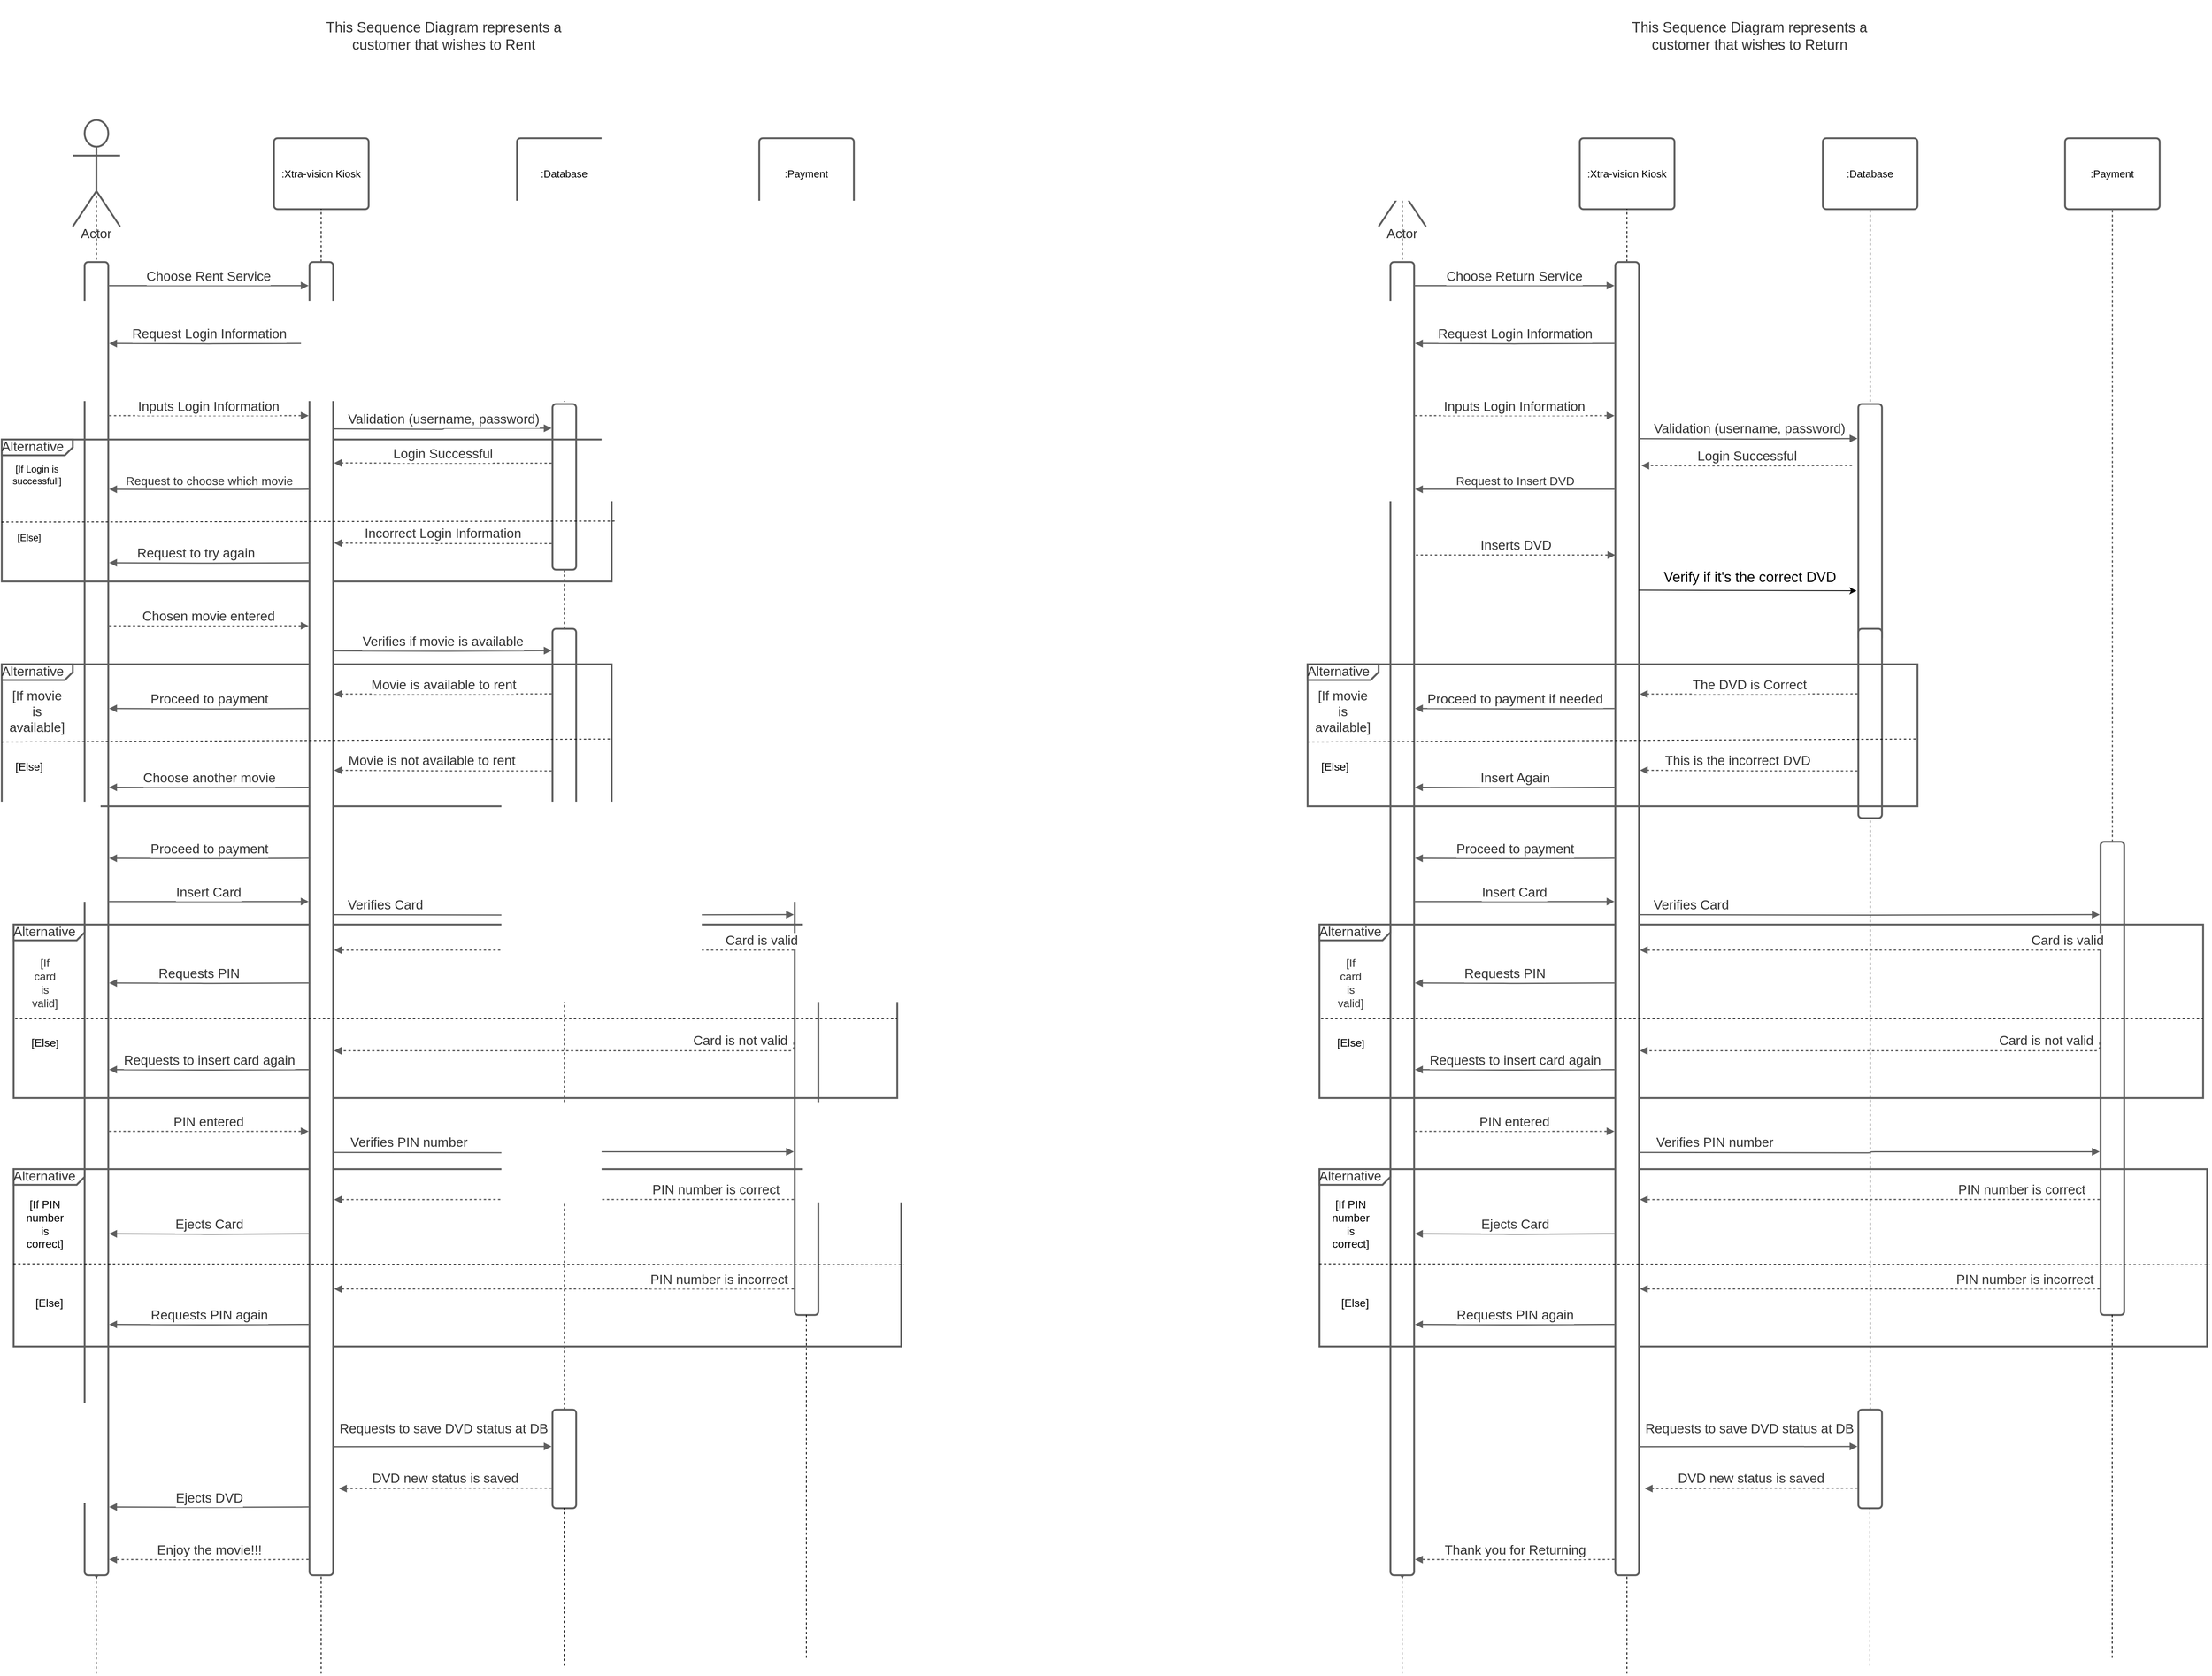 <mxfile version="14.6.12" type="github">
  <diagram id="kgpKYQtTHZ0yAKxKKP6v" name="Page-1">
    <mxGraphModel dx="2154" dy="1667" grid="1" gridSize="10" guides="1" tooltips="1" connect="1" arrows="1" fold="1" page="1" pageScale="1" pageWidth="850" pageHeight="1100" math="0" shadow="0">
      <root>
        <mxCell id="0" />
        <mxCell id="1" parent="0" />
        <UserObject label="Actor" lucidchartObjectId="9_9w-782Yaau" id="YjInCq7FzNno5kgrVlnp-1">
          <mxCell style="html=1;overflow=block;blockSpacing=1;whiteSpace=wrap;shape=umlActor;labelPosition=center;verticalLabelPosition=bottom;verticalAlign=top;whiteSpace=nowrap;whiteSpace=wrap;fontSize=16.7;fontColor=#333333;spacing=0;strokeColor=#5e5e5e;strokeOpacity=100;rounded=1;absoluteArcSize=1;arcSize=9;strokeWidth=2.3;" parent="1" vertex="1">
            <mxGeometry x="-475" y="-930" width="60" height="135" as="geometry" />
          </mxCell>
        </UserObject>
        <UserObject label="" lucidchartObjectId="u.9whmpF.6Ha" id="YjInCq7FzNno5kgrVlnp-2">
          <mxCell style="html=1;jettySize=18;whiteSpace=wrap;fontSize=13;strokeColor=#5E5E5E;dashed=1;fixDash=1;strokeWidth=1.5;rounded=1;arcSize=12;edgeStyle=orthogonalEdgeStyle;startArrow=none;;endArrow=block;endFill=1;;" parent="1" edge="1">
            <mxGeometry width="100" height="100" relative="1" as="geometry">
              <Array as="points" />
              <mxPoint x="-445" y="-870" as="sourcePoint" />
              <mxPoint x="-445" y="920" as="targetPoint" />
            </mxGeometry>
          </mxCell>
        </UserObject>
        <UserObject label=":Xtra-vision Kiosk" lucidchartObjectId="v~9wE3uOgw.A" id="YjInCq7FzNno5kgrVlnp-3">
          <mxCell style="html=1;overflow=block;blockSpacing=1;whiteSpace=wrap;;whiteSpace=wrap;fontSize=13;spacing=3.8;strokeColor=#5e5e5e;strokeOpacity=100;rounded=1;absoluteArcSize=1;arcSize=9;strokeWidth=2.3;" parent="1" vertex="1">
            <mxGeometry x="-220" y="-907" width="120" height="90" as="geometry" />
          </mxCell>
        </UserObject>
        <UserObject label=":Database" lucidchartObjectId="z~9w75_wnmvG" id="YjInCq7FzNno5kgrVlnp-4">
          <mxCell style="html=1;overflow=block;blockSpacing=1;whiteSpace=wrap;;whiteSpace=wrap;fontSize=13;spacing=3.8;strokeColor=#5e5e5e;strokeOpacity=100;rounded=1;absoluteArcSize=1;arcSize=9;strokeWidth=2.3;" parent="1" vertex="1">
            <mxGeometry x="88" y="-907" width="120" height="90" as="geometry" />
          </mxCell>
        </UserObject>
        <UserObject label=":Payment" lucidchartObjectId="J~9wHdkp4-i1" id="YjInCq7FzNno5kgrVlnp-5">
          <mxCell style="html=1;overflow=block;blockSpacing=1;whiteSpace=wrap;;whiteSpace=wrap;fontSize=13;spacing=3.8;strokeColor=#5e5e5e;strokeOpacity=100;rounded=1;absoluteArcSize=1;arcSize=9;strokeWidth=2.3;" parent="1" vertex="1">
            <mxGeometry x="395" y="-907" width="120" height="90" as="geometry" />
          </mxCell>
        </UserObject>
        <UserObject label="" lucidchartObjectId="4~9wPDxjvOBf" id="YjInCq7FzNno5kgrVlnp-8">
          <mxCell style="html=1;jettySize=18;whiteSpace=wrap;fontSize=13;strokeColor=#5E5E5E;dashed=1;fixDash=1;strokeWidth=1.5;rounded=1;arcSize=12;edgeStyle=orthogonalEdgeStyle;startArrow=none;;endArrow=block;endFill=1;;exitX=0.5;exitY=1.013;exitPerimeter=0;" parent="1" source="YjInCq7FzNno5kgrVlnp-5" edge="1">
            <mxGeometry width="100" height="100" relative="1" as="geometry">
              <Array as="points" />
              <mxPoint x="455" y="580.909" as="targetPoint" />
            </mxGeometry>
          </mxCell>
        </UserObject>
        <UserObject label="" lucidchartObjectId="5~9wE0w-9JCQ" id="YjInCq7FzNno5kgrVlnp-9">
          <mxCell style="html=1;jettySize=18;whiteSpace=wrap;fontSize=13;strokeColor=#5E5E5E;dashed=1;fixDash=1;strokeWidth=1.5;rounded=1;arcSize=12;edgeStyle=orthogonalEdgeStyle;startArrow=none;;endArrow=block;endFill=1;;exitX=0.5;exitY=1.013;exitPerimeter=0;" parent="1" source="YjInCq7FzNno5kgrVlnp-4" edge="1">
            <mxGeometry width="100" height="100" relative="1" as="geometry">
              <Array as="points" />
              <mxPoint x="148" y="830" as="targetPoint" />
            </mxGeometry>
          </mxCell>
        </UserObject>
        <UserObject label="" lucidchartObjectId="Pf-wXJENqPYl" id="YjInCq7FzNno5kgrVlnp-10">
          <mxCell style="html=1;jettySize=18;whiteSpace=wrap;fontSize=13;strokeColor=#5E5E5E;strokeWidth=1.5;rounded=1;arcSize=12;edgeStyle=orthogonalEdgeStyle;startArrow=none;;endArrow=block;endFill=1;;exitX=1.038;exitY=0.018;exitPerimeter=0;entryX=-0.037;entryY=0.018;entryPerimeter=0;" parent="1" source="YjInCq7FzNno5kgrVlnp-16" edge="1">
            <mxGeometry width="100" height="100" relative="1" as="geometry">
              <Array as="points" />
              <mxPoint x="-176.11" y="-720.03" as="targetPoint" />
            </mxGeometry>
          </mxCell>
        </UserObject>
        <mxCell id="YjInCq7FzNno5kgrVlnp-11" value="Choose Rent Service" style="text;html=1;resizable=0;labelBackgroundColor=#ffffff;align=center;verticalAlign=middle;fontColor=#333333;;fontSize=16.7;" parent="YjInCq7FzNno5kgrVlnp-10" vertex="1">
          <mxGeometry relative="1" as="geometry">
            <mxPoint y="-11.5" as="offset" />
          </mxGeometry>
        </mxCell>
        <UserObject label="" lucidchartObjectId="Qg-w0~5pgMZX" id="YjInCq7FzNno5kgrVlnp-12">
          <mxCell style="html=1;jettySize=18;whiteSpace=wrap;fontSize=13;strokeColor=#5E5E5E;strokeWidth=1.5;rounded=1;arcSize=12;edgeStyle=orthogonalEdgeStyle;startArrow=none;;endArrow=block;endFill=1;;exitX=-0.037;exitY=0.062;exitPerimeter=0;entryX=1.038;entryY=0.062;entryPerimeter=0;" parent="1" target="YjInCq7FzNno5kgrVlnp-16" edge="1">
            <mxGeometry width="100" height="100" relative="1" as="geometry">
              <Array as="points" />
              <mxPoint x="-176.11" y="-646.77" as="sourcePoint" />
            </mxGeometry>
          </mxCell>
        </UserObject>
        <mxCell id="YjInCq7FzNno5kgrVlnp-13" value="Request Login Information" style="text;html=1;resizable=0;labelBackgroundColor=#ffffff;align=center;verticalAlign=middle;fontColor=#333333;;fontSize=16.7;" parent="YjInCq7FzNno5kgrVlnp-12" vertex="1">
          <mxGeometry relative="1" as="geometry">
            <mxPoint y="-11.5" as="offset" />
          </mxGeometry>
        </mxCell>
        <UserObject label="" lucidchartObjectId="oh-wNAVqxnxr" id="YjInCq7FzNno5kgrVlnp-14">
          <mxCell style="html=1;jettySize=18;whiteSpace=wrap;fontSize=13;strokeColor=#5E5E5E;dashed=1;fixDash=1;strokeWidth=1.5;rounded=1;arcSize=12;edgeStyle=orthogonalEdgeStyle;startArrow=none;;endArrow=block;endFill=1;;exitX=1.038;exitY=0.117;exitPerimeter=0;entryX=-0.037;entryY=0.117;entryPerimeter=0;" parent="1" source="YjInCq7FzNno5kgrVlnp-16" edge="1">
            <mxGeometry width="100" height="100" relative="1" as="geometry">
              <Array as="points" />
              <mxPoint x="-176.11" y="-555.195" as="targetPoint" />
            </mxGeometry>
          </mxCell>
        </UserObject>
        <mxCell id="YjInCq7FzNno5kgrVlnp-15" value="Inputs Login Information" style="text;html=1;resizable=0;labelBackgroundColor=#ffffff;align=center;verticalAlign=middle;fontColor=#333333;;fontSize=16.7;" parent="YjInCq7FzNno5kgrVlnp-14" vertex="1">
          <mxGeometry relative="1" as="geometry">
            <mxPoint y="-11.5" as="offset" />
          </mxGeometry>
        </mxCell>
        <UserObject label="" lucidchartObjectId="Qi-wgS~6JV0-" id="YjInCq7FzNno5kgrVlnp-16">
          <mxCell style="html=1;overflow=block;blockSpacing=1;whiteSpace=wrap;;whiteSpace=wrap;fontSize=13;spacing=0;strokeColor=#5e5e5e;strokeOpacity=100;rounded=1;absoluteArcSize=1;arcSize=9;strokeWidth=2.3;" parent="1" vertex="1">
            <mxGeometry x="-460" y="-750" width="30" height="1665" as="geometry" />
          </mxCell>
        </UserObject>
        <UserObject label="" lucidchartObjectId="~k-w8tPIJxp0" id="YjInCq7FzNno5kgrVlnp-18">
          <mxCell style="html=1;jettySize=18;whiteSpace=wrap;fontSize=13;strokeColor=#5E5E5E;strokeWidth=1.5;rounded=1;arcSize=12;edgeStyle=orthogonalEdgeStyle;startArrow=none;;endArrow=block;endFill=1;;exitX=1.038;exitY=0.127;exitPerimeter=0;entryX=-0.037;entryY=0.146;entryPerimeter=0;" parent="1" target="YjInCq7FzNno5kgrVlnp-20" edge="1">
            <mxGeometry width="100" height="100" relative="1" as="geometry">
              <Array as="points" />
              <mxPoint x="-143.86" y="-538.545" as="sourcePoint" />
            </mxGeometry>
          </mxCell>
        </UserObject>
        <mxCell id="YjInCq7FzNno5kgrVlnp-19" value="Validation (username, password)" style="text;html=1;resizable=0;labelBackgroundColor=#ffffff;align=center;verticalAlign=middle;fontColor=#333333;;fontSize=16.7;" parent="YjInCq7FzNno5kgrVlnp-18" vertex="1">
          <mxGeometry relative="1" as="geometry">
            <mxPoint y="-12.295" as="offset" />
          </mxGeometry>
        </mxCell>
        <UserObject label="" lucidchartObjectId="hl-wODaBG6vW" id="YjInCq7FzNno5kgrVlnp-20">
          <mxCell style="html=1;overflow=block;blockSpacing=1;whiteSpace=wrap;;whiteSpace=wrap;fontSize=13;spacing=0;strokeColor=#5e5e5e;strokeOpacity=100;rounded=1;absoluteArcSize=1;arcSize=9;strokeWidth=2.3;" parent="1" vertex="1">
            <mxGeometry x="133" y="-570" width="30" height="210" as="geometry" />
          </mxCell>
        </UserObject>
        <UserObject label="" lucidchartObjectId="0u-wB_xqbH2T" id="YjInCq7FzNno5kgrVlnp-21">
          <mxCell style="html=1;jettySize=18;whiteSpace=wrap;fontSize=13;strokeColor=#5E5E5E;dashed=1;fixDash=1;strokeWidth=1.5;rounded=1;arcSize=12;edgeStyle=orthogonalEdgeStyle;startArrow=none;;endArrow=block;endFill=1;;exitX=-0.037;exitY=0.357;exitPerimeter=0;entryX=1.038;entryY=0.153;entryPerimeter=0;" parent="1" source="YjInCq7FzNno5kgrVlnp-20" edge="1">
            <mxGeometry width="100" height="100" relative="1" as="geometry">
              <Array as="points" />
              <mxPoint x="-143.86" y="-495.255" as="targetPoint" />
            </mxGeometry>
          </mxCell>
        </UserObject>
        <mxCell id="YjInCq7FzNno5kgrVlnp-22" value="Login Successful" style="text;html=1;resizable=0;labelBackgroundColor=#ffffff;align=center;verticalAlign=middle;fontColor=#333333;;fontSize=16.7;" parent="YjInCq7FzNno5kgrVlnp-21" vertex="1">
          <mxGeometry relative="1" as="geometry">
            <mxPoint y="-11.725" as="offset" />
          </mxGeometry>
        </mxCell>
        <UserObject label="&lt;font style=&quot;font-size: 18px&quot;&gt;This Sequence Diagram represents a customer that wishes to Rent&lt;/font&gt;" lucidchartObjectId="bA-wafsXqQEm" id="YjInCq7FzNno5kgrVlnp-23">
          <mxCell style="html=1;overflow=block;blockSpacing=1;whiteSpace=wrap;;whiteSpace=wrap;fontSize=16.7;fontColor=#333333;spacing=3.8;strokeOpacity=0;fillOpacity=0;rounded=1;absoluteArcSize=1;arcSize=9;fillColor=#ffffff;strokeWidth=2.3;" parent="1" vertex="1">
            <mxGeometry x="-172" y="-1080" width="335" height="88" as="geometry" />
          </mxCell>
        </UserObject>
        <UserObject label="" lucidchartObjectId="lC-wPXK1LYcp" id="YjInCq7FzNno5kgrVlnp-24">
          <mxCell style="html=1;jettySize=18;whiteSpace=wrap;fontSize=13;strokeColor=#5E5E5E;strokeWidth=1.5;rounded=1;arcSize=12;edgeStyle=orthogonalEdgeStyle;startArrow=none;;endArrow=block;endFill=1;;exitX=-0.037;exitY=0.173;exitPerimeter=0;entryX=1.038;entryY=0.173;entryPerimeter=0;" parent="1" target="YjInCq7FzNno5kgrVlnp-16" edge="1">
            <mxGeometry width="100" height="100" relative="1" as="geometry">
              <Array as="points" />
              <mxPoint x="-176.11" y="-461.955" as="sourcePoint" />
            </mxGeometry>
          </mxCell>
        </UserObject>
        <mxCell id="YjInCq7FzNno5kgrVlnp-25" value="Request to choose which movie" style="text;html=1;resizable=0;labelBackgroundColor=#ffffff;align=center;verticalAlign=middle;fontColor=#333333;;fontSize=15;" parent="YjInCq7FzNno5kgrVlnp-24" vertex="1">
          <mxGeometry relative="1" as="geometry">
            <mxPoint y="-11.5" as="offset" />
          </mxGeometry>
        </mxCell>
        <UserObject label="Alternative" lucidchartObjectId="aD-wXYarCy~Q" id="YjInCq7FzNno5kgrVlnp-26">
          <mxCell style="html=1;overflow=block;blockSpacing=1;whiteSpace=wrap;shape=mxgraph.sysml.package2;xSize=90;overflow=fill;whiteSpace=wrap;fontSize=16.7;fontColor=#333333;align=left;spacing=0;strokeColor=#5e5e5e;strokeOpacity=100;rounded=1;absoluteArcSize=1;arcSize=9;strokeWidth=2.3;" parent="1" vertex="1">
            <mxGeometry x="-565" y="-525" width="773" height="180" as="geometry" />
          </mxCell>
        </UserObject>
        <UserObject label="" lucidchartObjectId="nF-wv4am~fiK" id="YjInCq7FzNno5kgrVlnp-27">
          <mxCell style="html=1;jettySize=18;whiteSpace=wrap;fontSize=13;strokeColor=#5E5E5E;dashed=1;fixDash=1;strokeWidth=1.5;rounded=1;arcSize=12;edgeStyle=orthogonalEdgeStyle;startArrow=none;;endArrow=block;endFill=1;;exitX=-0.037;exitY=0.843;exitPerimeter=0;entryX=1.038;entryY=0.214;entryPerimeter=0;" parent="1" source="YjInCq7FzNno5kgrVlnp-20" edge="1">
            <mxGeometry width="100" height="100" relative="1" as="geometry">
              <Array as="points" />
              <mxPoint x="-143.86" y="-393.69" as="targetPoint" />
            </mxGeometry>
          </mxCell>
        </UserObject>
        <mxCell id="YjInCq7FzNno5kgrVlnp-28" value="Incorrect Login Information" style="text;html=1;resizable=0;labelBackgroundColor=#ffffff;align=center;verticalAlign=middle;fontColor=#333333;;fontSize=16.7;" parent="YjInCq7FzNno5kgrVlnp-27" vertex="1">
          <mxGeometry relative="1" as="geometry">
            <mxPoint y="-12.22" as="offset" />
          </mxGeometry>
        </mxCell>
        <UserObject label="" lucidchartObjectId="0F-w57s99xE0" id="YjInCq7FzNno5kgrVlnp-29">
          <mxCell style="html=1;jettySize=18;whiteSpace=wrap;fontSize=13;strokeColor=#5E5E5E;strokeWidth=1.5;rounded=1;arcSize=12;edgeStyle=orthogonalEdgeStyle;startArrow=none;;endArrow=block;endFill=1;;exitX=-0.037;exitY=0.229;exitPerimeter=0;entryX=1.038;entryY=0.229;entryPerimeter=0;" parent="1" target="YjInCq7FzNno5kgrVlnp-16" edge="1">
            <mxGeometry width="100" height="100" relative="1" as="geometry">
              <Array as="points" />
              <mxPoint x="-176.11" y="-368.715" as="sourcePoint" />
            </mxGeometry>
          </mxCell>
        </UserObject>
        <mxCell id="YjInCq7FzNno5kgrVlnp-30" value="Request to try again" style="text;html=1;resizable=0;labelBackgroundColor=#ffffff;align=center;verticalAlign=middle;fontColor=#333333;;fontSize=16.7;" parent="YjInCq7FzNno5kgrVlnp-29" vertex="1">
          <mxGeometry x="0.132" relative="1" as="geometry">
            <mxPoint y="-11.5" as="offset" />
          </mxGeometry>
        </mxCell>
        <UserObject label="" lucidchartObjectId="6E~wUumvcBpr" id="YjInCq7FzNno5kgrVlnp-31">
          <mxCell style="html=1;jettySize=18;whiteSpace=wrap;fontSize=13;strokeColor=#5E5E5E;dashed=1;fixDash=1;strokeWidth=1.5;rounded=1;arcSize=12;edgeStyle=orthogonalEdgeStyle;startArrow=none;;endArrow=block;endFill=1;;exitX=1.038;exitY=0.277;exitPerimeter=0;entryX=-0.037;entryY=0.277;entryPerimeter=0;" parent="1" source="YjInCq7FzNno5kgrVlnp-16" edge="1">
            <mxGeometry width="100" height="100" relative="1" as="geometry">
              <Array as="points" />
              <mxPoint x="-176.11" y="-288.795" as="targetPoint" />
            </mxGeometry>
          </mxCell>
        </UserObject>
        <mxCell id="YjInCq7FzNno5kgrVlnp-32" value="Chosen movie entered" style="text;html=1;resizable=0;labelBackgroundColor=#ffffff;align=center;verticalAlign=middle;fontColor=#333333;;fontSize=16.7;" parent="YjInCq7FzNno5kgrVlnp-31" vertex="1">
          <mxGeometry relative="1" as="geometry">
            <mxPoint y="-11.5" as="offset" />
          </mxGeometry>
        </mxCell>
        <UserObject label="" lucidchartObjectId="fH~w.xib~mgK" id="YjInCq7FzNno5kgrVlnp-33">
          <mxCell style="html=1;overflow=block;blockSpacing=1;whiteSpace=wrap;;whiteSpace=wrap;fontSize=13;spacing=0;strokeColor=#5e5e5e;strokeOpacity=100;rounded=1;absoluteArcSize=1;arcSize=9;strokeWidth=2.3;" parent="1" vertex="1">
            <mxGeometry x="133" y="-285" width="30" height="240" as="geometry" />
          </mxCell>
        </UserObject>
        <UserObject label="" lucidchartObjectId="JH~weKY2V0Eh" id="YjInCq7FzNno5kgrVlnp-34">
          <mxCell style="html=1;jettySize=18;whiteSpace=wrap;fontSize=13;strokeColor=#5E5E5E;strokeWidth=1.5;rounded=1;arcSize=12;edgeStyle=orthogonalEdgeStyle;startArrow=none;;endArrow=block;endFill=1;;exitX=1.038;exitY=0.296;exitPerimeter=0;entryX=-0.037;entryY=0.115;entryPerimeter=0;" parent="1" target="YjInCq7FzNno5kgrVlnp-33" edge="1">
            <mxGeometry width="100" height="100" relative="1" as="geometry">
              <Array as="points" />
              <mxPoint x="-143.86" y="-257.16" as="sourcePoint" />
            </mxGeometry>
          </mxCell>
        </UserObject>
        <mxCell id="YjInCq7FzNno5kgrVlnp-35" value="Verifies if movie is available " style="text;html=1;resizable=0;labelBackgroundColor=#ffffff;align=center;verticalAlign=middle;fontColor=#333333;;fontSize=16.7;" parent="YjInCq7FzNno5kgrVlnp-34" vertex="1">
          <mxGeometry relative="1" as="geometry">
            <mxPoint y="-11.74" as="offset" />
          </mxGeometry>
        </mxCell>
        <UserObject label="" lucidchartObjectId="xJ~wKqACJcc8" id="YjInCq7FzNno5kgrVlnp-36">
          <mxCell style="html=1;jettySize=18;whiteSpace=wrap;fontSize=13;strokeColor=#5E5E5E;dashed=1;fixDash=1;strokeWidth=1.5;rounded=1;arcSize=12;edgeStyle=orthogonalEdgeStyle;startArrow=none;;endArrow=block;endFill=1;;exitX=-0.037;exitY=0.344;exitPerimeter=0;entryX=1.038;entryY=0.329;entryPerimeter=0;" parent="1" source="YjInCq7FzNno5kgrVlnp-33" edge="1">
            <mxGeometry width="100" height="100" relative="1" as="geometry">
              <Array as="points" />
              <mxPoint x="-143.86" y="-202.215" as="targetPoint" />
            </mxGeometry>
          </mxCell>
        </UserObject>
        <mxCell id="YjInCq7FzNno5kgrVlnp-37" value="Movie is available to rent" style="text;html=1;resizable=0;labelBackgroundColor=#ffffff;align=center;verticalAlign=middle;fontColor=#333333;;fontSize=16.7;" parent="YjInCq7FzNno5kgrVlnp-36" vertex="1">
          <mxGeometry relative="1" as="geometry">
            <mxPoint y="-11.725" as="offset" />
          </mxGeometry>
        </mxCell>
        <UserObject label="" lucidchartObjectId="bK~w7Ken6ntk" id="YjInCq7FzNno5kgrVlnp-38">
          <mxCell style="html=1;jettySize=18;whiteSpace=wrap;fontSize=13;strokeColor=#5E5E5E;strokeWidth=1.5;rounded=1;arcSize=12;edgeStyle=orthogonalEdgeStyle;startArrow=none;;endArrow=block;endFill=1;;exitX=-0.037;exitY=0.34;exitPerimeter=0;entryX=1.038;entryY=0.34;entryPerimeter=0;" parent="1" target="YjInCq7FzNno5kgrVlnp-16" edge="1">
            <mxGeometry width="100" height="100" relative="1" as="geometry">
              <Array as="points" />
              <mxPoint x="-176.11" y="-183.9" as="sourcePoint" />
            </mxGeometry>
          </mxCell>
        </UserObject>
        <mxCell id="YjInCq7FzNno5kgrVlnp-39" value="Proceed to payment" style="text;html=1;resizable=0;labelBackgroundColor=#ffffff;align=center;verticalAlign=middle;fontColor=#333333;;fontSize=16.7;" parent="YjInCq7FzNno5kgrVlnp-38" vertex="1">
          <mxGeometry relative="1" as="geometry">
            <mxPoint y="-11.5" as="offset" />
          </mxGeometry>
        </mxCell>
        <UserObject label="Alternative" lucidchartObjectId="3K~wboFj51RD" id="YjInCq7FzNno5kgrVlnp-40">
          <mxCell style="html=1;overflow=block;blockSpacing=1;whiteSpace=wrap;shape=mxgraph.sysml.package2;xSize=90;overflow=fill;whiteSpace=wrap;fontSize=16.7;fontColor=#333333;align=left;spacing=0;strokeColor=#5e5e5e;strokeOpacity=100;rounded=1;absoluteArcSize=1;arcSize=9;strokeWidth=2.3;" parent="1" vertex="1">
            <mxGeometry x="-565" y="-240" width="773" height="180" as="geometry" />
          </mxCell>
        </UserObject>
        <UserObject label="" lucidchartObjectId="~L~w55kyzB.O" id="YjInCq7FzNno5kgrVlnp-41">
          <mxCell style="html=1;jettySize=18;whiteSpace=wrap;fontSize=13;strokeColor=#5E5E5E;dashed=1;fixDash=1;strokeWidth=1.5;rounded=1;arcSize=12;edgeStyle=orthogonalEdgeStyle;startArrow=none;;endArrow=block;endFill=1;;exitX=-0.038;exitY=0.751;exitPerimeter=0;entryX=1.038;entryY=0.387;entryPerimeter=0;" parent="1" source="YjInCq7FzNno5kgrVlnp-33" edge="1">
            <mxGeometry width="100" height="100" relative="1" as="geometry">
              <Array as="points" />
              <mxPoint x="-143.86" y="-105.645" as="targetPoint" />
            </mxGeometry>
          </mxCell>
        </UserObject>
        <mxCell id="YjInCq7FzNno5kgrVlnp-42" value="Movie is not available to rent" style="text;html=1;resizable=0;labelBackgroundColor=#ffffff;align=center;verticalAlign=middle;fontColor=#333333;;fontSize=16.7;" parent="YjInCq7FzNno5kgrVlnp-41" vertex="1">
          <mxGeometry x="0.1" relative="1" as="geometry">
            <mxPoint y="-12.385" as="offset" />
          </mxGeometry>
        </mxCell>
        <UserObject label="" lucidchartObjectId="IM~wwq._YTGL" id="YjInCq7FzNno5kgrVlnp-43">
          <mxCell style="html=1;jettySize=18;whiteSpace=wrap;fontSize=13;strokeColor=#5E5E5E;strokeWidth=1.5;rounded=1;arcSize=12;edgeStyle=orthogonalEdgeStyle;startArrow=none;;endArrow=block;endFill=1;;exitX=-0.037;exitY=0.4;exitPerimeter=0;entryX=1.038;entryY=0.4;entryPerimeter=0;" parent="1" target="YjInCq7FzNno5kgrVlnp-16" edge="1">
            <mxGeometry width="100" height="100" relative="1" as="geometry">
              <Array as="points" />
              <mxPoint x="-176.11" y="-84.0" as="sourcePoint" />
            </mxGeometry>
          </mxCell>
        </UserObject>
        <mxCell id="YjInCq7FzNno5kgrVlnp-44" value="Choose another movie" style="text;html=1;resizable=0;labelBackgroundColor=#ffffff;align=center;verticalAlign=middle;fontColor=#333333;;fontSize=16.7;" parent="YjInCq7FzNno5kgrVlnp-43" vertex="1">
          <mxGeometry relative="1" as="geometry">
            <mxPoint y="-11.5" as="offset" />
          </mxGeometry>
        </mxCell>
        <UserObject label="" lucidchartObjectId="YR~wuVfenJom" id="YjInCq7FzNno5kgrVlnp-45">
          <mxCell style="html=1;overflow=block;blockSpacing=1;whiteSpace=wrap;;whiteSpace=wrap;fontSize=13;spacing=0;strokeColor=#5e5e5e;strokeOpacity=100;rounded=1;absoluteArcSize=1;arcSize=9;strokeWidth=2.3;" parent="1" vertex="1">
            <mxGeometry x="440" y="-15" width="30" height="600" as="geometry" />
          </mxCell>
        </UserObject>
        <UserObject label="" lucidchartObjectId="ZW~wl5q4jIj2" id="YjInCq7FzNno5kgrVlnp-46">
          <mxCell style="html=1;jettySize=18;whiteSpace=wrap;fontSize=13;strokeColor=#5E5E5E;strokeWidth=1.5;rounded=1;arcSize=12;edgeStyle=orthogonalEdgeStyle;startArrow=none;;endArrow=block;endFill=1;;exitX=-0.037;exitY=0.454;exitPerimeter=0;entryX=1.038;entryY=0.454;entryPerimeter=0;" parent="1" target="YjInCq7FzNno5kgrVlnp-16" edge="1">
            <mxGeometry width="100" height="100" relative="1" as="geometry">
              <Array as="points" />
              <mxPoint x="-176.11" y="5.91" as="sourcePoint" />
            </mxGeometry>
          </mxCell>
        </UserObject>
        <mxCell id="YjInCq7FzNno5kgrVlnp-47" value="Proceed to payment" style="text;html=1;resizable=0;labelBackgroundColor=#ffffff;align=center;verticalAlign=middle;fontColor=#333333;;fontSize=16.7;" parent="YjInCq7FzNno5kgrVlnp-46" vertex="1">
          <mxGeometry relative="1" as="geometry">
            <mxPoint y="-11.5" as="offset" />
          </mxGeometry>
        </mxCell>
        <UserObject label="" lucidchartObjectId="iX~wwtWk2rkA" id="YjInCq7FzNno5kgrVlnp-48">
          <mxCell style="html=1;jettySize=18;whiteSpace=wrap;fontSize=13;strokeColor=#5E5E5E;strokeWidth=1.5;rounded=1;arcSize=12;edgeStyle=orthogonalEdgeStyle;startArrow=none;;endArrow=block;endFill=1;;exitX=1.038;exitY=0.487;exitPerimeter=0;entryX=-0.037;entryY=0.487;entryPerimeter=0;" parent="1" source="YjInCq7FzNno5kgrVlnp-16" edge="1">
            <mxGeometry width="100" height="100" relative="1" as="geometry">
              <Array as="points" />
              <mxPoint x="-176.11" y="60.855" as="targetPoint" />
            </mxGeometry>
          </mxCell>
        </UserObject>
        <mxCell id="YjInCq7FzNno5kgrVlnp-49" value="Insert Card" style="text;html=1;resizable=0;labelBackgroundColor=#ffffff;align=center;verticalAlign=middle;fontColor=#333333;;fontSize=16.7;" parent="YjInCq7FzNno5kgrVlnp-48" vertex="1">
          <mxGeometry relative="1" as="geometry">
            <mxPoint y="-11.5" as="offset" />
          </mxGeometry>
        </mxCell>
        <UserObject label="" lucidchartObjectId="7X~wE3h9DxwC" id="YjInCq7FzNno5kgrVlnp-50">
          <mxCell style="html=1;jettySize=18;whiteSpace=wrap;fontSize=13;strokeColor=#5E5E5E;strokeWidth=1.5;rounded=1;arcSize=12;edgeStyle=orthogonalEdgeStyle;startArrow=none;;endArrow=block;endFill=1;;exitX=1.038;exitY=0.497;exitPerimeter=0;entryX=-0.037;entryY=0.154;entryPerimeter=0;" parent="1" target="YjInCq7FzNno5kgrVlnp-45" edge="1">
            <mxGeometry width="100" height="100" relative="1" as="geometry">
              <Array as="points" />
              <mxPoint x="-143.86" y="77.505" as="sourcePoint" />
            </mxGeometry>
          </mxCell>
        </UserObject>
        <mxCell id="YjInCq7FzNno5kgrVlnp-51" value="Verifies Card" style="text;html=1;resizable=0;labelBackgroundColor=#ffffff;align=center;verticalAlign=middle;fontColor=#333333;;fontSize=16.7;" parent="YjInCq7FzNno5kgrVlnp-50" vertex="1">
          <mxGeometry x="-0.779" relative="1" as="geometry">
            <mxPoint y="-11.605" as="offset" />
          </mxGeometry>
        </mxCell>
        <UserObject label="" lucidchartObjectId="xY~wrSp.H-TZ" id="YjInCq7FzNno5kgrVlnp-52">
          <mxCell style="html=1;jettySize=18;whiteSpace=wrap;fontSize=13;strokeColor=#5E5E5E;dashed=1;fixDash=1;strokeWidth=1.5;rounded=1;arcSize=12;edgeStyle=orthogonalEdgeStyle;startArrow=none;;endArrow=block;endFill=1;;exitX=-0.037;exitY=0.229;exitPerimeter=0;entryX=1.038;entryY=0.524;entryPerimeter=0;" parent="1" source="YjInCq7FzNno5kgrVlnp-45" edge="1">
            <mxGeometry width="100" height="100" relative="1" as="geometry">
              <Array as="points" />
              <mxPoint x="-143.86" y="122.46" as="targetPoint" />
            </mxGeometry>
          </mxCell>
        </UserObject>
        <mxCell id="YjInCq7FzNno5kgrVlnp-53" value="Card is valid" style="text;html=1;resizable=0;labelBackgroundColor=#ffffff;align=center;verticalAlign=middle;fontColor=#333333;;fontSize=16.7;" parent="YjInCq7FzNno5kgrVlnp-52" vertex="1">
          <mxGeometry x="-0.859" relative="1" as="geometry">
            <mxPoint y="-11.56" as="offset" />
          </mxGeometry>
        </mxCell>
        <UserObject label="" lucidchartObjectId="F3~wS53R.gRu" id="YjInCq7FzNno5kgrVlnp-54">
          <mxCell style="html=1;jettySize=18;whiteSpace=wrap;fontSize=13;strokeColor=#5E5E5E;strokeWidth=1.5;rounded=1;arcSize=12;edgeStyle=orthogonalEdgeStyle;startArrow=none;;endArrow=block;endFill=1;;exitX=-0.037;exitY=0.549;exitPerimeter=0;entryX=1.038;entryY=0.549;entryPerimeter=0;" parent="1" target="YjInCq7FzNno5kgrVlnp-16" edge="1">
            <mxGeometry width="100" height="100" relative="1" as="geometry">
              <Array as="points" />
              <mxPoint x="-176.11" y="164.085" as="sourcePoint" />
            </mxGeometry>
          </mxCell>
        </UserObject>
        <mxCell id="YjInCq7FzNno5kgrVlnp-55" value="Requests PIN" style="text;html=1;resizable=0;labelBackgroundColor=#ffffff;align=center;verticalAlign=middle;fontColor=#333333;;fontSize=16.7;" parent="YjInCq7FzNno5kgrVlnp-54" vertex="1">
          <mxGeometry x="0.107" relative="1" as="geometry">
            <mxPoint y="-11.5" as="offset" />
          </mxGeometry>
        </mxCell>
        <UserObject label="Alternative" lucidchartObjectId="a4~w1sAq57L." id="YjInCq7FzNno5kgrVlnp-56">
          <mxCell style="html=1;overflow=block;blockSpacing=1;whiteSpace=wrap;shape=mxgraph.sysml.package2;xSize=90;overflow=fill;whiteSpace=wrap;fontSize=16.7;fontColor=#333333;align=left;spacing=0;strokeColor=#5e5e5e;strokeOpacity=100;rounded=1;absoluteArcSize=1;arcSize=9;strokeWidth=2.3;" parent="1" vertex="1">
            <mxGeometry x="-550" y="90" width="1120" height="220" as="geometry" />
          </mxCell>
        </UserObject>
        <UserObject label="" lucidchartObjectId="J4~wa3uGmMQg" id="YjInCq7FzNno5kgrVlnp-57">
          <mxCell style="html=1;jettySize=18;whiteSpace=wrap;fontSize=13;strokeColor=#5E5E5E;dashed=1;fixDash=1;strokeWidth=1.5;rounded=1;arcSize=12;edgeStyle=orthogonalEdgeStyle;startArrow=none;;endArrow=block;endFill=1;;exitX=-0.037;exitY=0.424;exitPerimeter=0;" parent="1" source="YjInCq7FzNno5kgrVlnp-45" edge="1">
            <mxGeometry width="100" height="100" relative="1" as="geometry">
              <Array as="points">
                <mxPoint x="439" y="250" />
              </Array>
              <mxPoint x="-144" y="250" as="targetPoint" />
            </mxGeometry>
          </mxCell>
        </UserObject>
        <mxCell id="YjInCq7FzNno5kgrVlnp-58" value="Card is not valid" style="text;html=1;resizable=0;labelBackgroundColor=#ffffff;align=center;verticalAlign=middle;fontColor=#333333;;fontSize=16.7;" parent="YjInCq7FzNno5kgrVlnp-57" vertex="1">
          <mxGeometry x="-0.777" relative="1" as="geometry">
            <mxPoint x="-13" y="-12" as="offset" />
          </mxGeometry>
        </mxCell>
        <UserObject label="" lucidchartObjectId="j5~wgH0q3EIZ" id="YjInCq7FzNno5kgrVlnp-59">
          <mxCell style="html=1;jettySize=18;whiteSpace=wrap;fontSize=13;strokeColor=#5E5E5E;strokeWidth=1.5;rounded=1;arcSize=12;edgeStyle=orthogonalEdgeStyle;startArrow=none;;endArrow=block;endFill=1;;exitX=-0.037;exitY=0.615;exitPerimeter=0;entryX=1.038;entryY=0.615;entryPerimeter=0;" parent="1" target="YjInCq7FzNno5kgrVlnp-16" edge="1">
            <mxGeometry width="100" height="100" relative="1" as="geometry">
              <Array as="points" />
              <mxPoint x="-176.11" y="273.975" as="sourcePoint" />
            </mxGeometry>
          </mxCell>
        </UserObject>
        <mxCell id="YjInCq7FzNno5kgrVlnp-60" value="Requests to insert card again" style="text;html=1;resizable=0;labelBackgroundColor=#ffffff;align=center;verticalAlign=middle;fontColor=#333333;;fontSize=16.7;" parent="YjInCq7FzNno5kgrVlnp-59" vertex="1">
          <mxGeometry relative="1" as="geometry">
            <mxPoint y="-11.5" as="offset" />
          </mxGeometry>
        </mxCell>
        <UserObject label="" lucidchartObjectId="Q6~wFbMCy4NI" id="YjInCq7FzNno5kgrVlnp-61">
          <mxCell style="html=1;jettySize=18;whiteSpace=wrap;fontSize=13;strokeColor=#5E5E5E;dashed=1;fixDash=1;strokeWidth=1.5;rounded=1;arcSize=12;edgeStyle=orthogonalEdgeStyle;startArrow=none;;endArrow=block;endFill=1;;exitX=1.038;exitY=0.662;exitPerimeter=0;entryX=-0.037;entryY=0.662;entryPerimeter=0;" parent="1" source="YjInCq7FzNno5kgrVlnp-16" edge="1">
            <mxGeometry width="100" height="100" relative="1" as="geometry">
              <Array as="points" />
              <mxPoint x="-176.11" y="352.23" as="targetPoint" />
            </mxGeometry>
          </mxCell>
        </UserObject>
        <mxCell id="YjInCq7FzNno5kgrVlnp-62" value="PIN entered" style="text;html=1;resizable=0;labelBackgroundColor=#ffffff;align=center;verticalAlign=middle;fontColor=#333333;;fontSize=16.7;" parent="YjInCq7FzNno5kgrVlnp-61" vertex="1">
          <mxGeometry relative="1" as="geometry">
            <mxPoint y="-11.5" as="offset" />
          </mxGeometry>
        </mxCell>
        <UserObject label="" lucidchartObjectId="m8~wVRhVfkbT" id="YjInCq7FzNno5kgrVlnp-63">
          <mxCell style="html=1;jettySize=18;whiteSpace=wrap;fontSize=13;strokeColor=#5E5E5E;strokeWidth=1.5;rounded=1;arcSize=12;edgeStyle=orthogonalEdgeStyle;startArrow=none;;endArrow=block;endFill=1;;exitX=1.038;exitY=0.678;exitPerimeter=0;entryX=-0.037;entryY=0.655;entryPerimeter=0;" parent="1" target="YjInCq7FzNno5kgrVlnp-45" edge="1">
            <mxGeometry width="100" height="100" relative="1" as="geometry">
              <Array as="points" />
              <mxPoint x="-143.86" y="378.87" as="sourcePoint" />
            </mxGeometry>
          </mxCell>
        </UserObject>
        <mxCell id="YjInCq7FzNno5kgrVlnp-64" value="Verifies PIN number" style="text;html=1;resizable=0;labelBackgroundColor=#ffffff;align=center;verticalAlign=middle;fontColor=#333333;;fontSize=16.7;" parent="YjInCq7FzNno5kgrVlnp-63" vertex="1">
          <mxGeometry x="-0.677" relative="1" as="geometry">
            <mxPoint y="-12.37" as="offset" />
          </mxGeometry>
        </mxCell>
        <UserObject label="" lucidchartObjectId="q9~wgoi3ZzFb" id="YjInCq7FzNno5kgrVlnp-65">
          <mxCell style="html=1;jettySize=18;whiteSpace=wrap;fontSize=13;strokeColor=#5E5E5E;dashed=1;fixDash=1;strokeWidth=1.5;rounded=1;arcSize=12;edgeStyle=orthogonalEdgeStyle;startArrow=none;;endArrow=block;endFill=1;;exitX=-0.037;exitY=0.756;exitPerimeter=0;entryX=1.038;entryY=0.714;entryPerimeter=0;" parent="1" source="YjInCq7FzNno5kgrVlnp-45" edge="1">
            <mxGeometry width="100" height="100" relative="1" as="geometry">
              <Array as="points" />
              <mxPoint x="-143.86" y="438.81" as="targetPoint" />
            </mxGeometry>
          </mxCell>
        </UserObject>
        <mxCell id="YjInCq7FzNno5kgrVlnp-66" value="PIN number is correct" style="text;html=1;resizable=0;labelBackgroundColor=#ffffff;align=center;verticalAlign=middle;fontColor=#333333;;fontSize=16.7;" parent="YjInCq7FzNno5kgrVlnp-65" vertex="1">
          <mxGeometry x="-0.661" relative="1" as="geometry">
            <mxPoint y="-11.71" as="offset" />
          </mxGeometry>
        </mxCell>
        <UserObject label="" lucidchartObjectId="k-~wWxXViHJf" id="YjInCq7FzNno5kgrVlnp-67">
          <mxCell style="html=1;jettySize=18;whiteSpace=wrap;fontSize=13;strokeColor=#5E5E5E;strokeWidth=1.5;rounded=1;arcSize=12;edgeStyle=orthogonalEdgeStyle;startArrow=none;;endArrow=block;endFill=1;;exitX=-0.037;exitY=0.74;exitPerimeter=0;entryX=1.038;entryY=0.74;entryPerimeter=0;" parent="1" target="YjInCq7FzNno5kgrVlnp-16" edge="1">
            <mxGeometry width="100" height="100" relative="1" as="geometry">
              <Array as="points" />
              <mxPoint x="-176.11" y="482.1" as="sourcePoint" />
            </mxGeometry>
          </mxCell>
        </UserObject>
        <mxCell id="YjInCq7FzNno5kgrVlnp-68" value="Ejects Card" style="text;html=1;resizable=0;labelBackgroundColor=#ffffff;align=center;verticalAlign=middle;fontColor=#333333;;fontSize=16.7;" parent="YjInCq7FzNno5kgrVlnp-67" vertex="1">
          <mxGeometry relative="1" as="geometry">
            <mxPoint y="-11.5" as="offset" />
          </mxGeometry>
        </mxCell>
        <UserObject label="Alternative" lucidchartObjectId="a_~wV02PiwVt" id="YjInCq7FzNno5kgrVlnp-69">
          <mxCell style="html=1;overflow=block;blockSpacing=1;whiteSpace=wrap;shape=mxgraph.sysml.package2;xSize=90;overflow=fill;whiteSpace=wrap;fontSize=16.7;fontColor=#333333;align=left;spacing=0;strokeColor=#5e5e5e;strokeOpacity=100;rounded=1;absoluteArcSize=1;arcSize=9;strokeWidth=2.3;" parent="1" vertex="1">
            <mxGeometry x="-550" y="400" width="1125" height="225" as="geometry" />
          </mxCell>
        </UserObject>
        <UserObject label="" lucidchartObjectId="g.~wuPvEMHHp" id="YjInCq7FzNno5kgrVlnp-70">
          <mxCell style="html=1;jettySize=18;whiteSpace=wrap;fontSize=13;strokeColor=#5E5E5E;dashed=1;fixDash=1;strokeWidth=1.5;rounded=1;arcSize=12;edgeStyle=orthogonalEdgeStyle;startArrow=none;;endArrow=block;endFill=1;;exitX=-0.037;exitY=0.945;exitPerimeter=0;entryX=1.038;entryY=0.782;entryPerimeter=0;" parent="1" source="YjInCq7FzNno5kgrVlnp-45" edge="1">
            <mxGeometry width="100" height="100" relative="1" as="geometry">
              <Array as="points" />
              <mxPoint x="-143.86" y="552.03" as="targetPoint" />
            </mxGeometry>
          </mxCell>
        </UserObject>
        <mxCell id="YjInCq7FzNno5kgrVlnp-71" value="PIN number is incorrect" style="text;html=1;resizable=0;labelBackgroundColor=#ffffff;align=center;verticalAlign=middle;fontColor=#333333;;fontSize=16.7;" parent="YjInCq7FzNno5kgrVlnp-70" vertex="1">
          <mxGeometry x="-0.675" relative="1" as="geometry">
            <mxPoint y="-11.53" as="offset" />
          </mxGeometry>
        </mxCell>
        <UserObject label="" lucidchartObjectId="r~~whktXabMp" id="YjInCq7FzNno5kgrVlnp-72">
          <mxCell style="html=1;jettySize=18;whiteSpace=wrap;fontSize=13;strokeColor=#5E5E5E;strokeWidth=1.5;rounded=1;arcSize=12;edgeStyle=orthogonalEdgeStyle;startArrow=none;;endArrow=block;endFill=1;;exitX=-0.037;exitY=0.809;exitPerimeter=0;entryX=1.038;entryY=0.809;entryPerimeter=0;" parent="1" target="YjInCq7FzNno5kgrVlnp-16" edge="1">
            <mxGeometry width="100" height="100" relative="1" as="geometry">
              <Array as="points" />
              <mxPoint x="-176.11" y="596.985" as="sourcePoint" />
            </mxGeometry>
          </mxCell>
        </UserObject>
        <mxCell id="YjInCq7FzNno5kgrVlnp-73" value="Requests PIN again" style="text;html=1;resizable=0;labelBackgroundColor=#ffffff;align=center;verticalAlign=middle;fontColor=#333333;;fontSize=16.7;" parent="YjInCq7FzNno5kgrVlnp-72" vertex="1">
          <mxGeometry relative="1" as="geometry">
            <mxPoint y="-11.5" as="offset" />
          </mxGeometry>
        </mxCell>
        <UserObject label="" lucidchartObjectId="laaxjl4i.qi9" id="YjInCq7FzNno5kgrVlnp-74">
          <mxCell style="html=1;overflow=block;blockSpacing=1;whiteSpace=wrap;;whiteSpace=wrap;fontSize=13;spacing=0;strokeColor=#5e5e5e;strokeOpacity=100;rounded=1;absoluteArcSize=1;arcSize=9;strokeWidth=2.3;" parent="1" vertex="1">
            <mxGeometry x="133" y="705" width="30" height="125" as="geometry" />
          </mxCell>
        </UserObject>
        <UserObject label="" lucidchartObjectId="paaxPALBIX_9" id="YjInCq7FzNno5kgrVlnp-75">
          <mxCell style="html=1;jettySize=18;whiteSpace=wrap;fontSize=13;strokeColor=#5E5E5E;strokeWidth=1.5;rounded=1;arcSize=12;edgeStyle=orthogonalEdgeStyle;startArrow=none;;endArrow=block;endFill=1;;entryX=-0.037;entryY=0.374;entryPerimeter=0;" parent="1" target="YjInCq7FzNno5kgrVlnp-74" edge="1">
            <mxGeometry width="100" height="100" relative="1" as="geometry">
              <Array as="points">
                <mxPoint x="-144" y="752" />
              </Array>
              <mxPoint x="-144" y="752" as="sourcePoint" />
            </mxGeometry>
          </mxCell>
        </UserObject>
        <mxCell id="YjInCq7FzNno5kgrVlnp-76" value="Requests to save DVD status at DB" style="text;html=1;resizable=0;labelBackgroundColor=#ffffff;align=center;verticalAlign=middle;fontColor=#333333;;fontSize=16.7;" parent="YjInCq7FzNno5kgrVlnp-75" vertex="1">
          <mxGeometry relative="1" as="geometry">
            <mxPoint x="1" y="-22" as="offset" />
          </mxGeometry>
        </mxCell>
        <UserObject label="" lucidchartObjectId="0aaxMWTtzCB8" id="YjInCq7FzNno5kgrVlnp-77">
          <mxCell style="html=1;jettySize=18;whiteSpace=wrap;fontSize=13;strokeColor=#5E5E5E;dashed=1;fixDash=1;strokeWidth=1.5;rounded=1;arcSize=12;edgeStyle=orthogonalEdgeStyle;startArrow=none;;endArrow=block;endFill=1;;exitX=-0.037;exitY=0.797;exitPerimeter=0;entryX=1.248;entryY=0.934;entryPerimeter=0;entryDx=0;entryDy=0;" parent="1" source="YjInCq7FzNno5kgrVlnp-74" target="YjInCq7FzNno5kgrVlnp-84" edge="1">
            <mxGeometry width="100" height="100" relative="1" as="geometry">
              <Array as="points" />
              <mxPoint x="-143.86" y="788.46" as="targetPoint" />
            </mxGeometry>
          </mxCell>
        </UserObject>
        <mxCell id="YjInCq7FzNno5kgrVlnp-78" value="DVD new status is saved" style="text;html=1;resizable=0;labelBackgroundColor=#ffffff;align=center;verticalAlign=middle;fontColor=#333333;;fontSize=16.7;" parent="YjInCq7FzNno5kgrVlnp-77" vertex="1">
          <mxGeometry relative="1" as="geometry">
            <mxPoint y="-11.725" as="offset" />
          </mxGeometry>
        </mxCell>
        <UserObject label="" lucidchartObjectId="DbaxoQRccF8G" id="YjInCq7FzNno5kgrVlnp-79">
          <mxCell style="html=1;jettySize=18;whiteSpace=wrap;fontSize=13;strokeColor=#5E5E5E;strokeWidth=1.5;rounded=1;arcSize=12;edgeStyle=orthogonalEdgeStyle;startArrow=none;;endArrow=block;endFill=1;;exitX=-0.037;exitY=0.948;exitPerimeter=0;entryX=1.038;entryY=0.948;entryPerimeter=0;" parent="1" target="YjInCq7FzNno5kgrVlnp-16" edge="1">
            <mxGeometry width="100" height="100" relative="1" as="geometry">
              <Array as="points" />
              <mxPoint x="-176.11" y="828.42" as="sourcePoint" />
            </mxGeometry>
          </mxCell>
        </UserObject>
        <mxCell id="YjInCq7FzNno5kgrVlnp-80" value="Ejects DVD" style="text;html=1;resizable=0;labelBackgroundColor=#ffffff;align=center;verticalAlign=middle;fontColor=#333333;;fontSize=16.7;" parent="YjInCq7FzNno5kgrVlnp-79" vertex="1">
          <mxGeometry relative="1" as="geometry">
            <mxPoint y="-11.5" as="offset" />
          </mxGeometry>
        </mxCell>
        <UserObject label="" lucidchartObjectId="fcaxEIm.epq9" id="YjInCq7FzNno5kgrVlnp-81">
          <mxCell style="html=1;jettySize=18;whiteSpace=wrap;fontSize=13;strokeColor=#5E5E5E;dashed=1;fixDash=1;strokeWidth=1.5;rounded=1;arcSize=12;edgeStyle=orthogonalEdgeStyle;startArrow=none;;endArrow=block;endFill=1;;exitX=-0.037;exitY=0.988;exitPerimeter=0;entryX=1.038;entryY=0.988;entryPerimeter=0;" parent="1" target="YjInCq7FzNno5kgrVlnp-16" edge="1">
            <mxGeometry width="100" height="100" relative="1" as="geometry">
              <Array as="points" />
              <mxPoint x="-176.11" y="895.02" as="sourcePoint" />
            </mxGeometry>
          </mxCell>
        </UserObject>
        <mxCell id="YjInCq7FzNno5kgrVlnp-82" value="Enjoy the movie!!!" style="text;html=1;resizable=0;labelBackgroundColor=#ffffff;align=center;verticalAlign=middle;fontColor=#333333;;fontSize=16.7;" parent="YjInCq7FzNno5kgrVlnp-81" vertex="1">
          <mxGeometry relative="1" as="geometry">
            <mxPoint y="-11.5" as="offset" />
          </mxGeometry>
        </mxCell>
        <mxCell id="YjInCq7FzNno5kgrVlnp-83" value="" style="endArrow=none;dashed=1;html=1;entryX=0.5;entryY=1;entryDx=0;entryDy=0;startArrow=none;" parent="1" source="YjInCq7FzNno5kgrVlnp-84" target="YjInCq7FzNno5kgrVlnp-3" edge="1">
          <mxGeometry width="50" height="50" relative="1" as="geometry">
            <mxPoint x="-160" y="1050" as="sourcePoint" />
            <mxPoint x="440" y="780" as="targetPoint" />
          </mxGeometry>
        </mxCell>
        <UserObject label="" lucidchartObjectId="bj-wtknfiwEU" id="YjInCq7FzNno5kgrVlnp-84">
          <mxCell style="html=1;overflow=block;blockSpacing=1;whiteSpace=wrap;;whiteSpace=wrap;fontSize=13;spacing=0;strokeColor=#5e5e5e;strokeOpacity=100;rounded=1;absoluteArcSize=1;arcSize=9;strokeWidth=2.3;" parent="1" vertex="1">
            <mxGeometry x="-175" y="-750" width="30" height="1665" as="geometry" />
          </mxCell>
        </UserObject>
        <mxCell id="YjInCq7FzNno5kgrVlnp-85" value="" style="endArrow=none;dashed=1;html=1;entryX=0.5;entryY=1;entryDx=0;entryDy=0;" parent="1" target="YjInCq7FzNno5kgrVlnp-84" edge="1">
          <mxGeometry width="50" height="50" relative="1" as="geometry">
            <mxPoint x="-160" y="1040" as="sourcePoint" />
            <mxPoint x="-160" y="-817.0" as="targetPoint" />
          </mxGeometry>
        </mxCell>
        <mxCell id="YjInCq7FzNno5kgrVlnp-90" value="" style="endArrow=none;dashed=1;html=1;entryX=0.5;entryY=1;entryDx=0;entryDy=0;" parent="1" target="YjInCq7FzNno5kgrVlnp-74" edge="1">
          <mxGeometry width="50" height="50" relative="1" as="geometry">
            <mxPoint x="148" y="1030" as="sourcePoint" />
            <mxPoint x="140" y="920" as="targetPoint" />
          </mxGeometry>
        </mxCell>
        <mxCell id="YjInCq7FzNno5kgrVlnp-91" value="" style="endArrow=none;dashed=1;html=1;entryX=0.5;entryY=1;entryDx=0;entryDy=0;" parent="1" target="YjInCq7FzNno5kgrVlnp-45" edge="1">
          <mxGeometry width="50" height="50" relative="1" as="geometry">
            <mxPoint x="455" y="1020" as="sourcePoint" />
            <mxPoint x="500" y="1020" as="targetPoint" />
          </mxGeometry>
        </mxCell>
        <mxCell id="YjInCq7FzNno5kgrVlnp-92" value="[If Login is successfull]" style="text;html=1;strokeColor=none;fillColor=none;align=center;verticalAlign=middle;whiteSpace=wrap;rounded=0;" parent="1" vertex="1">
          <mxGeometry x="-560" y="-490" width="80" height="20" as="geometry" />
        </mxCell>
        <mxCell id="YjInCq7FzNno5kgrVlnp-93" value="[Else]" style="text;html=1;strokeColor=none;fillColor=none;align=center;verticalAlign=middle;whiteSpace=wrap;rounded=0;" parent="1" vertex="1">
          <mxGeometry x="-550" y="-410" width="40" height="20" as="geometry" />
        </mxCell>
        <mxCell id="YjInCq7FzNno5kgrVlnp-95" value="" style="endArrow=none;dashed=1;html=1;exitX=0;exitY=0.583;exitDx=0;exitDy=0;exitPerimeter=0;entryX=1.009;entryY=0.576;entryDx=0;entryDy=0;entryPerimeter=0;" parent="1" source="YjInCq7FzNno5kgrVlnp-26" target="YjInCq7FzNno5kgrVlnp-26" edge="1">
          <mxGeometry width="50" height="50" relative="1" as="geometry">
            <mxPoint x="-360" y="-370" as="sourcePoint" />
            <mxPoint x="-310" y="-420" as="targetPoint" />
          </mxGeometry>
        </mxCell>
        <mxCell id="YjInCq7FzNno5kgrVlnp-98" value="" style="endArrow=none;dashed=1;html=1;exitX=0;exitY=0.549;exitDx=0;exitDy=0;exitPerimeter=0;entryX=0.999;entryY=0.528;entryDx=0;entryDy=0;entryPerimeter=0;" parent="1" source="YjInCq7FzNno5kgrVlnp-40" target="YjInCq7FzNno5kgrVlnp-40" edge="1">
          <mxGeometry width="50" height="50" relative="1" as="geometry">
            <mxPoint x="-240" y="-180" as="sourcePoint" />
            <mxPoint x="-190" y="-230" as="targetPoint" />
          </mxGeometry>
        </mxCell>
        <mxCell id="YjInCq7FzNno5kgrVlnp-99" value="&#xa;&#xa;&lt;span data-lucid-type=&quot;application/vnd.lucid.text&quot; data-lucid-content=&quot;{&amp;quot;t&amp;quot;:&amp;quot;[If movie is\navailable]&amp;quot;,&amp;quot;m&amp;quot;:[{&amp;quot;s&amp;quot;:0,&amp;quot;n&amp;quot;:&amp;quot;s&amp;quot;,&amp;quot;v&amp;quot;:22.222,&amp;quot;e&amp;quot;:23},{&amp;quot;s&amp;quot;:0,&amp;quot;n&amp;quot;:&amp;quot;c&amp;quot;,&amp;quot;v&amp;quot;:&amp;quot;333333ff&amp;quot;,&amp;quot;e&amp;quot;:23}]}&quot;&gt;&lt;span style=&quot;font-size: 16.667px ; color: #333333&quot;&gt;[If movie is&#xa;available]&lt;/span&gt;&lt;/span&gt;&#xa;&#xa;" style="text;html=1;strokeColor=none;fillColor=none;align=center;verticalAlign=middle;whiteSpace=wrap;rounded=0;" parent="1" vertex="1">
          <mxGeometry x="-540" y="-190" width="40" height="20" as="geometry" />
        </mxCell>
        <mxCell id="YjInCq7FzNno5kgrVlnp-100" value="&lt;font style=&quot;font-size: 14px&quot;&gt;[Else]&lt;/font&gt;" style="text;html=1;strokeColor=none;fillColor=none;align=center;verticalAlign=middle;whiteSpace=wrap;rounded=0;" parent="1" vertex="1">
          <mxGeometry x="-550" y="-120" width="40" height="20" as="geometry" />
        </mxCell>
        <mxCell id="YjInCq7FzNno5kgrVlnp-101" value="&lt;br&gt;&lt;br&gt;&lt;font&gt;&lt;span data-lucid-type=&quot;application/vnd.lucid.text&quot; data-lucid-content=&quot;{&amp;#34;t&amp;#34;:&amp;#34;[If card is valid]&amp;#34;,&amp;#34;m&amp;#34;:[{&amp;#34;s&amp;#34;:0,&amp;#34;n&amp;#34;:&amp;#34;s&amp;#34;,&amp;#34;v&amp;#34;:22.222,&amp;#34;e&amp;#34;:18},{&amp;#34;s&amp;#34;:0,&amp;#34;n&amp;#34;:&amp;#34;c&amp;#34;,&amp;#34;v&amp;#34;:&amp;#34;333333ff&amp;#34;,&amp;#34;e&amp;#34;:18}]}&quot;&gt;&lt;span style=&quot;color: rgb(51 , 51 , 51)&quot;&gt;&lt;font style=&quot;font-size: 14px&quot;&gt;[If card is valid]&lt;/font&gt;&lt;/span&gt;&lt;/span&gt;&lt;br&gt;&lt;/font&gt;" style="text;html=1;strokeColor=none;fillColor=none;align=center;verticalAlign=middle;whiteSpace=wrap;rounded=0;" parent="1" vertex="1">
          <mxGeometry x="-530" y="140" width="40" height="20" as="geometry" />
        </mxCell>
        <mxCell id="YjInCq7FzNno5kgrVlnp-106" value="" style="endArrow=none;dashed=1;html=1;exitX=0.002;exitY=0.541;exitDx=0;exitDy=0;exitPerimeter=0;entryX=1;entryY=0.541;entryDx=0;entryDy=0;entryPerimeter=0;" parent="1" source="YjInCq7FzNno5kgrVlnp-56" target="YjInCq7FzNno5kgrVlnp-56" edge="1">
          <mxGeometry width="50" height="50" relative="1" as="geometry">
            <mxPoint x="-70" y="240" as="sourcePoint" />
            <mxPoint x="-20" y="190" as="targetPoint" />
          </mxGeometry>
        </mxCell>
        <mxCell id="YjInCq7FzNno5kgrVlnp-107" value="&lt;font style=&quot;font-size: 14px&quot;&gt;[Else&lt;/font&gt;]" style="text;html=1;strokeColor=none;fillColor=none;align=center;verticalAlign=middle;whiteSpace=wrap;rounded=0;" parent="1" vertex="1">
          <mxGeometry x="-530" y="230" width="40" height="20" as="geometry" />
        </mxCell>
        <mxCell id="YjInCq7FzNno5kgrVlnp-109" value="" style="endArrow=none;dashed=1;html=1;exitX=0;exitY=0.535;exitDx=0;exitDy=0;exitPerimeter=0;entryX=1.003;entryY=0.54;entryDx=0;entryDy=0;entryPerimeter=0;" parent="1" source="YjInCq7FzNno5kgrVlnp-69" target="YjInCq7FzNno5kgrVlnp-69" edge="1">
          <mxGeometry width="50" height="50" relative="1" as="geometry">
            <mxPoint x="-50" y="480" as="sourcePoint" />
            <mxPoint y="430" as="targetPoint" />
          </mxGeometry>
        </mxCell>
        <mxCell id="YjInCq7FzNno5kgrVlnp-110" value="&lt;font style=&quot;font-size: 14px&quot;&gt;[If PIN number is correct]&lt;/font&gt;" style="text;html=1;strokeColor=none;fillColor=none;align=center;verticalAlign=middle;whiteSpace=wrap;rounded=0;" parent="1" vertex="1">
          <mxGeometry x="-530" y="460" width="40" height="20" as="geometry" />
        </mxCell>
        <mxCell id="YjInCq7FzNno5kgrVlnp-111" value="&lt;font style=&quot;font-size: 14px&quot;&gt;[Else]&lt;/font&gt;" style="text;html=1;align=center;verticalAlign=middle;resizable=0;points=[];autosize=1;strokeColor=none;" parent="1" vertex="1">
          <mxGeometry x="-530" y="560" width="50" height="20" as="geometry" />
        </mxCell>
        <mxCell id="YjInCq7FzNno5kgrVlnp-112" value="" style="endArrow=none;dashed=1;html=1;entryX=0.5;entryY=1;entryDx=0;entryDy=0;" parent="1" target="YjInCq7FzNno5kgrVlnp-16" edge="1">
          <mxGeometry width="50" height="50" relative="1" as="geometry">
            <mxPoint x="-445" y="1040" as="sourcePoint" />
            <mxPoint x="-450" y="1030" as="targetPoint" />
          </mxGeometry>
        </mxCell>
        <UserObject label="Actor" lucidchartObjectId="9_9w-782Yaau" id="BKjaVVIjd3zBNIVELeii-1">
          <mxCell style="html=1;overflow=block;blockSpacing=1;whiteSpace=wrap;shape=umlActor;labelPosition=center;verticalLabelPosition=bottom;verticalAlign=top;whiteSpace=nowrap;whiteSpace=wrap;fontSize=16.7;fontColor=#333333;spacing=0;strokeColor=#5e5e5e;strokeOpacity=100;rounded=1;absoluteArcSize=1;arcSize=9;strokeWidth=2.3;" vertex="1" parent="1">
            <mxGeometry x="1180" y="-930" width="60" height="135" as="geometry" />
          </mxCell>
        </UserObject>
        <UserObject label="" lucidchartObjectId="u.9whmpF.6Ha" id="BKjaVVIjd3zBNIVELeii-2">
          <mxCell style="html=1;jettySize=18;whiteSpace=wrap;fontSize=13;strokeColor=#5E5E5E;dashed=1;fixDash=1;strokeWidth=1.5;rounded=1;arcSize=12;edgeStyle=orthogonalEdgeStyle;startArrow=none;;endArrow=block;endFill=1;;" edge="1" parent="1">
            <mxGeometry width="100" height="100" relative="1" as="geometry">
              <Array as="points" />
              <mxPoint x="1210" y="-870" as="sourcePoint" />
              <mxPoint x="1210" y="920" as="targetPoint" />
            </mxGeometry>
          </mxCell>
        </UserObject>
        <UserObject label=":Xtra-vision Kiosk" lucidchartObjectId="v~9wE3uOgw.A" id="BKjaVVIjd3zBNIVELeii-3">
          <mxCell style="html=1;overflow=block;blockSpacing=1;whiteSpace=wrap;;whiteSpace=wrap;fontSize=13;spacing=3.8;strokeColor=#5e5e5e;strokeOpacity=100;rounded=1;absoluteArcSize=1;arcSize=9;strokeWidth=2.3;" vertex="1" parent="1">
            <mxGeometry x="1435" y="-907" width="120" height="90" as="geometry" />
          </mxCell>
        </UserObject>
        <UserObject label=":Database" lucidchartObjectId="z~9w75_wnmvG" id="BKjaVVIjd3zBNIVELeii-4">
          <mxCell style="html=1;overflow=block;blockSpacing=1;whiteSpace=wrap;;whiteSpace=wrap;fontSize=13;spacing=3.8;strokeColor=#5e5e5e;strokeOpacity=100;rounded=1;absoluteArcSize=1;arcSize=9;strokeWidth=2.3;" vertex="1" parent="1">
            <mxGeometry x="1743" y="-907" width="120" height="90" as="geometry" />
          </mxCell>
        </UserObject>
        <UserObject label=":Payment" lucidchartObjectId="J~9wHdkp4-i1" id="BKjaVVIjd3zBNIVELeii-5">
          <mxCell style="html=1;overflow=block;blockSpacing=1;whiteSpace=wrap;;whiteSpace=wrap;fontSize=13;spacing=3.8;strokeColor=#5e5e5e;strokeOpacity=100;rounded=1;absoluteArcSize=1;arcSize=9;strokeWidth=2.3;" vertex="1" parent="1">
            <mxGeometry x="2050" y="-907" width="120" height="90" as="geometry" />
          </mxCell>
        </UserObject>
        <UserObject label="" lucidchartObjectId="4~9wPDxjvOBf" id="BKjaVVIjd3zBNIVELeii-6">
          <mxCell style="html=1;jettySize=18;whiteSpace=wrap;fontSize=13;strokeColor=#5E5E5E;dashed=1;fixDash=1;strokeWidth=1.5;rounded=1;arcSize=12;edgeStyle=orthogonalEdgeStyle;startArrow=none;;endArrow=block;endFill=1;;exitX=0.5;exitY=1.013;exitPerimeter=0;" edge="1" parent="1" source="BKjaVVIjd3zBNIVELeii-5">
            <mxGeometry width="100" height="100" relative="1" as="geometry">
              <Array as="points" />
              <mxPoint x="2110" y="580.909" as="targetPoint" />
            </mxGeometry>
          </mxCell>
        </UserObject>
        <UserObject label="" lucidchartObjectId="5~9wE0w-9JCQ" id="BKjaVVIjd3zBNIVELeii-7">
          <mxCell style="html=1;jettySize=18;whiteSpace=wrap;fontSize=13;strokeColor=#5E5E5E;dashed=1;fixDash=1;strokeWidth=1.5;rounded=1;arcSize=12;edgeStyle=orthogonalEdgeStyle;startArrow=none;;endArrow=block;endFill=1;;exitX=0.5;exitY=1.013;exitPerimeter=0;" edge="1" parent="1" source="BKjaVVIjd3zBNIVELeii-4">
            <mxGeometry width="100" height="100" relative="1" as="geometry">
              <Array as="points" />
              <mxPoint x="1803" y="830" as="targetPoint" />
            </mxGeometry>
          </mxCell>
        </UserObject>
        <UserObject label="" lucidchartObjectId="Pf-wXJENqPYl" id="BKjaVVIjd3zBNIVELeii-8">
          <mxCell style="html=1;jettySize=18;whiteSpace=wrap;fontSize=13;strokeColor=#5E5E5E;strokeWidth=1.5;rounded=1;arcSize=12;edgeStyle=orthogonalEdgeStyle;startArrow=none;;endArrow=block;endFill=1;;exitX=1.038;exitY=0.018;exitPerimeter=0;entryX=-0.037;entryY=0.018;entryPerimeter=0;" edge="1" parent="1" source="BKjaVVIjd3zBNIVELeii-14">
            <mxGeometry width="100" height="100" relative="1" as="geometry">
              <Array as="points" />
              <mxPoint x="1478.89" y="-720.03" as="targetPoint" />
            </mxGeometry>
          </mxCell>
        </UserObject>
        <mxCell id="BKjaVVIjd3zBNIVELeii-9" value="Choose Return Service" style="text;html=1;resizable=0;labelBackgroundColor=#ffffff;align=center;verticalAlign=middle;fontColor=#333333;;fontSize=16.7;" vertex="1" parent="BKjaVVIjd3zBNIVELeii-8">
          <mxGeometry relative="1" as="geometry">
            <mxPoint y="-11.5" as="offset" />
          </mxGeometry>
        </mxCell>
        <UserObject label="" lucidchartObjectId="Qg-w0~5pgMZX" id="BKjaVVIjd3zBNIVELeii-10">
          <mxCell style="html=1;jettySize=18;whiteSpace=wrap;fontSize=13;strokeColor=#5E5E5E;strokeWidth=1.5;rounded=1;arcSize=12;edgeStyle=orthogonalEdgeStyle;startArrow=none;;endArrow=block;endFill=1;;exitX=-0.037;exitY=0.062;exitPerimeter=0;entryX=1.038;entryY=0.062;entryPerimeter=0;" edge="1" parent="1" target="BKjaVVIjd3zBNIVELeii-14">
            <mxGeometry width="100" height="100" relative="1" as="geometry">
              <Array as="points" />
              <mxPoint x="1478.89" y="-646.77" as="sourcePoint" />
            </mxGeometry>
          </mxCell>
        </UserObject>
        <mxCell id="BKjaVVIjd3zBNIVELeii-11" value="Request Login Information" style="text;html=1;resizable=0;labelBackgroundColor=#ffffff;align=center;verticalAlign=middle;fontColor=#333333;;fontSize=16.7;" vertex="1" parent="BKjaVVIjd3zBNIVELeii-10">
          <mxGeometry relative="1" as="geometry">
            <mxPoint y="-11.5" as="offset" />
          </mxGeometry>
        </mxCell>
        <UserObject label="" lucidchartObjectId="oh-wNAVqxnxr" id="BKjaVVIjd3zBNIVELeii-12">
          <mxCell style="html=1;jettySize=18;whiteSpace=wrap;fontSize=13;strokeColor=#5E5E5E;dashed=1;fixDash=1;strokeWidth=1.5;rounded=1;arcSize=12;edgeStyle=orthogonalEdgeStyle;startArrow=none;;endArrow=block;endFill=1;;exitX=1.038;exitY=0.117;exitPerimeter=0;entryX=-0.037;entryY=0.117;entryPerimeter=0;" edge="1" parent="1" source="BKjaVVIjd3zBNIVELeii-14">
            <mxGeometry width="100" height="100" relative="1" as="geometry">
              <Array as="points" />
              <mxPoint x="1478.89" y="-555.195" as="targetPoint" />
            </mxGeometry>
          </mxCell>
        </UserObject>
        <mxCell id="BKjaVVIjd3zBNIVELeii-13" value="Inputs Login Information" style="text;html=1;resizable=0;labelBackgroundColor=#ffffff;align=center;verticalAlign=middle;fontColor=#333333;;fontSize=16.7;" vertex="1" parent="BKjaVVIjd3zBNIVELeii-12">
          <mxGeometry relative="1" as="geometry">
            <mxPoint y="-11.5" as="offset" />
          </mxGeometry>
        </mxCell>
        <UserObject label="" lucidchartObjectId="Qi-wgS~6JV0-" id="BKjaVVIjd3zBNIVELeii-14">
          <mxCell style="html=1;overflow=block;blockSpacing=1;whiteSpace=wrap;;whiteSpace=wrap;fontSize=13;spacing=0;strokeColor=#5e5e5e;strokeOpacity=100;rounded=1;absoluteArcSize=1;arcSize=9;strokeWidth=2.3;" vertex="1" parent="1">
            <mxGeometry x="1195" y="-750" width="30" height="1665" as="geometry" />
          </mxCell>
        </UserObject>
        <UserObject label="" lucidchartObjectId="~k-w8tPIJxp0" id="BKjaVVIjd3zBNIVELeii-15">
          <mxCell style="html=1;jettySize=18;whiteSpace=wrap;fontSize=13;strokeColor=#5E5E5E;strokeWidth=1.5;rounded=1;arcSize=12;edgeStyle=orthogonalEdgeStyle;startArrow=none;;endArrow=block;endFill=1;;entryX=-0.037;entryY=0.146;entryPerimeter=0;" edge="1" parent="1" target="BKjaVVIjd3zBNIVELeii-17">
            <mxGeometry width="100" height="100" relative="1" as="geometry">
              <Array as="points" />
              <mxPoint x="1511" y="-526" as="sourcePoint" />
            </mxGeometry>
          </mxCell>
        </UserObject>
        <mxCell id="BKjaVVIjd3zBNIVELeii-16" value="Validation (username, password)" style="text;html=1;resizable=0;labelBackgroundColor=#ffffff;align=center;verticalAlign=middle;fontColor=#333333;;fontSize=16.7;" vertex="1" parent="BKjaVVIjd3zBNIVELeii-15">
          <mxGeometry relative="1" as="geometry">
            <mxPoint y="-12.295" as="offset" />
          </mxGeometry>
        </mxCell>
        <UserObject label="" lucidchartObjectId="hl-wODaBG6vW" id="BKjaVVIjd3zBNIVELeii-17">
          <mxCell style="html=1;overflow=block;blockSpacing=1;whiteSpace=wrap;;whiteSpace=wrap;fontSize=13;spacing=0;strokeColor=#5e5e5e;strokeOpacity=100;rounded=1;absoluteArcSize=1;arcSize=9;strokeWidth=2.3;" vertex="1" parent="1">
            <mxGeometry x="1788" y="-570" width="30" height="300" as="geometry" />
          </mxCell>
        </UserObject>
        <UserObject label="&lt;font style=&quot;font-size: 18px&quot;&gt;This Sequence Diagram represents a customer that wishes to Return&lt;/font&gt;" lucidchartObjectId="bA-wafsXqQEm" id="BKjaVVIjd3zBNIVELeii-20">
          <mxCell style="html=1;overflow=block;blockSpacing=1;whiteSpace=wrap;;whiteSpace=wrap;fontSize=16.7;fontColor=#333333;spacing=3.8;strokeOpacity=0;fillOpacity=0;rounded=1;absoluteArcSize=1;arcSize=9;fillColor=#ffffff;strokeWidth=2.3;" vertex="1" parent="1">
            <mxGeometry x="1483" y="-1080" width="335" height="88" as="geometry" />
          </mxCell>
        </UserObject>
        <UserObject label="" lucidchartObjectId="lC-wPXK1LYcp" id="BKjaVVIjd3zBNIVELeii-21">
          <mxCell style="html=1;jettySize=18;whiteSpace=wrap;fontSize=13;strokeColor=#5E5E5E;strokeWidth=1.5;rounded=1;arcSize=12;edgeStyle=orthogonalEdgeStyle;startArrow=none;;endArrow=block;endFill=1;;exitX=-0.037;exitY=0.173;exitPerimeter=0;entryX=1.038;entryY=0.173;entryPerimeter=0;" edge="1" parent="1">
            <mxGeometry width="100" height="100" relative="1" as="geometry">
              <Array as="points" />
              <mxPoint x="1478.89" y="-461.955" as="sourcePoint" />
              <mxPoint x="1226.14" y="-461.955" as="targetPoint" />
            </mxGeometry>
          </mxCell>
        </UserObject>
        <mxCell id="BKjaVVIjd3zBNIVELeii-22" value="Request to Insert DVD" style="text;html=1;resizable=0;labelBackgroundColor=#ffffff;align=center;verticalAlign=middle;fontColor=#333333;;fontSize=15;" vertex="1" parent="BKjaVVIjd3zBNIVELeii-21">
          <mxGeometry relative="1" as="geometry">
            <mxPoint y="-11.5" as="offset" />
          </mxGeometry>
        </mxCell>
        <UserObject label="" lucidchartObjectId="6E~wUumvcBpr" id="BKjaVVIjd3zBNIVELeii-28">
          <mxCell style="html=1;jettySize=18;whiteSpace=wrap;fontSize=13;strokeColor=#5E5E5E;dashed=1;fixDash=1;strokeWidth=1.5;rounded=1;arcSize=12;edgeStyle=orthogonalEdgeStyle;startArrow=none;;endArrow=block;endFill=1;;exitX=1.038;exitY=0.277;exitPerimeter=0;entryX=-0.037;entryY=0.277;entryPerimeter=0;" edge="1" parent="1">
            <mxGeometry width="100" height="100" relative="1" as="geometry">
              <Array as="points" />
              <mxPoint x="1480.0" y="-378.495" as="targetPoint" />
              <mxPoint x="1227.25" y="-378.495" as="sourcePoint" />
            </mxGeometry>
          </mxCell>
        </UserObject>
        <mxCell id="BKjaVVIjd3zBNIVELeii-29" value="Inserts DVD" style="text;html=1;resizable=0;labelBackgroundColor=#ffffff;align=center;verticalAlign=middle;fontColor=#333333;;fontSize=16.7;" vertex="1" parent="BKjaVVIjd3zBNIVELeii-28">
          <mxGeometry relative="1" as="geometry">
            <mxPoint y="-11.5" as="offset" />
          </mxGeometry>
        </mxCell>
        <UserObject label="" lucidchartObjectId="fH~w.xib~mgK" id="BKjaVVIjd3zBNIVELeii-30">
          <mxCell style="html=1;overflow=block;blockSpacing=1;whiteSpace=wrap;;whiteSpace=wrap;fontSize=13;spacing=0;strokeColor=#5e5e5e;strokeOpacity=100;rounded=1;absoluteArcSize=1;arcSize=9;strokeWidth=2.3;" vertex="1" parent="1">
            <mxGeometry x="1788" y="-285" width="30" height="240" as="geometry" />
          </mxCell>
        </UserObject>
        <UserObject label="" lucidchartObjectId="xJ~wKqACJcc8" id="BKjaVVIjd3zBNIVELeii-33">
          <mxCell style="html=1;jettySize=18;whiteSpace=wrap;fontSize=13;strokeColor=#5E5E5E;dashed=1;fixDash=1;strokeWidth=1.5;rounded=1;arcSize=12;edgeStyle=orthogonalEdgeStyle;startArrow=none;;endArrow=block;endFill=1;;exitX=-0.037;exitY=0.344;exitPerimeter=0;entryX=1.038;entryY=0.329;entryPerimeter=0;" edge="1" parent="1" source="BKjaVVIjd3zBNIVELeii-30">
            <mxGeometry width="100" height="100" relative="1" as="geometry">
              <Array as="points" />
              <mxPoint x="1511.14" y="-202.215" as="targetPoint" />
            </mxGeometry>
          </mxCell>
        </UserObject>
        <mxCell id="BKjaVVIjd3zBNIVELeii-34" value="The DVD is Correct" style="text;html=1;resizable=0;labelBackgroundColor=#ffffff;align=center;verticalAlign=middle;fontColor=#333333;;fontSize=16.7;" vertex="1" parent="BKjaVVIjd3zBNIVELeii-33">
          <mxGeometry relative="1" as="geometry">
            <mxPoint y="-11.725" as="offset" />
          </mxGeometry>
        </mxCell>
        <UserObject label="" lucidchartObjectId="bK~w7Ken6ntk" id="BKjaVVIjd3zBNIVELeii-35">
          <mxCell style="html=1;jettySize=18;whiteSpace=wrap;fontSize=13;strokeColor=#5E5E5E;strokeWidth=1.5;rounded=1;arcSize=12;edgeStyle=orthogonalEdgeStyle;startArrow=none;;endArrow=block;endFill=1;;exitX=-0.037;exitY=0.34;exitPerimeter=0;entryX=1.038;entryY=0.34;entryPerimeter=0;" edge="1" parent="1" target="BKjaVVIjd3zBNIVELeii-14">
            <mxGeometry width="100" height="100" relative="1" as="geometry">
              <Array as="points" />
              <mxPoint x="1478.89" y="-183.9" as="sourcePoint" />
            </mxGeometry>
          </mxCell>
        </UserObject>
        <mxCell id="BKjaVVIjd3zBNIVELeii-36" value="Proceed to payment if needed" style="text;html=1;resizable=0;labelBackgroundColor=#ffffff;align=center;verticalAlign=middle;fontColor=#333333;;fontSize=16.7;" vertex="1" parent="BKjaVVIjd3zBNIVELeii-35">
          <mxGeometry relative="1" as="geometry">
            <mxPoint y="-11.5" as="offset" />
          </mxGeometry>
        </mxCell>
        <UserObject label="" lucidchartObjectId="~L~w55kyzB.O" id="BKjaVVIjd3zBNIVELeii-38">
          <mxCell style="html=1;jettySize=18;whiteSpace=wrap;fontSize=13;strokeColor=#5E5E5E;dashed=1;fixDash=1;strokeWidth=1.5;rounded=1;arcSize=12;edgeStyle=orthogonalEdgeStyle;startArrow=none;;endArrow=block;endFill=1;;exitX=-0.038;exitY=0.751;exitPerimeter=0;entryX=1.038;entryY=0.387;entryPerimeter=0;" edge="1" parent="1" source="BKjaVVIjd3zBNIVELeii-30">
            <mxGeometry width="100" height="100" relative="1" as="geometry">
              <Array as="points" />
              <mxPoint x="1511.14" y="-105.645" as="targetPoint" />
            </mxGeometry>
          </mxCell>
        </UserObject>
        <mxCell id="BKjaVVIjd3zBNIVELeii-39" value="This is the incorrect DVD" style="text;html=1;resizable=0;labelBackgroundColor=#ffffff;align=center;verticalAlign=middle;fontColor=#333333;;fontSize=16.7;" vertex="1" parent="BKjaVVIjd3zBNIVELeii-38">
          <mxGeometry x="0.1" relative="1" as="geometry">
            <mxPoint y="-12.385" as="offset" />
          </mxGeometry>
        </mxCell>
        <UserObject label="" lucidchartObjectId="IM~wwq._YTGL" id="BKjaVVIjd3zBNIVELeii-40">
          <mxCell style="html=1;jettySize=18;whiteSpace=wrap;fontSize=13;strokeColor=#5E5E5E;strokeWidth=1.5;rounded=1;arcSize=12;edgeStyle=orthogonalEdgeStyle;startArrow=none;;endArrow=block;endFill=1;;exitX=-0.037;exitY=0.4;exitPerimeter=0;entryX=1.038;entryY=0.4;entryPerimeter=0;" edge="1" parent="1" target="BKjaVVIjd3zBNIVELeii-14">
            <mxGeometry width="100" height="100" relative="1" as="geometry">
              <Array as="points" />
              <mxPoint x="1478.89" y="-84.0" as="sourcePoint" />
            </mxGeometry>
          </mxCell>
        </UserObject>
        <mxCell id="BKjaVVIjd3zBNIVELeii-41" value="Insert Again" style="text;html=1;resizable=0;labelBackgroundColor=#ffffff;align=center;verticalAlign=middle;fontColor=#333333;;fontSize=16.7;" vertex="1" parent="BKjaVVIjd3zBNIVELeii-40">
          <mxGeometry relative="1" as="geometry">
            <mxPoint y="-11.5" as="offset" />
          </mxGeometry>
        </mxCell>
        <UserObject label="" lucidchartObjectId="YR~wuVfenJom" id="BKjaVVIjd3zBNIVELeii-42">
          <mxCell style="html=1;overflow=block;blockSpacing=1;whiteSpace=wrap;;whiteSpace=wrap;fontSize=13;spacing=0;strokeColor=#5e5e5e;strokeOpacity=100;rounded=1;absoluteArcSize=1;arcSize=9;strokeWidth=2.3;" vertex="1" parent="1">
            <mxGeometry x="2095" y="-15" width="30" height="600" as="geometry" />
          </mxCell>
        </UserObject>
        <UserObject label="" lucidchartObjectId="ZW~wl5q4jIj2" id="BKjaVVIjd3zBNIVELeii-43">
          <mxCell style="html=1;jettySize=18;whiteSpace=wrap;fontSize=13;strokeColor=#5E5E5E;strokeWidth=1.5;rounded=1;arcSize=12;edgeStyle=orthogonalEdgeStyle;startArrow=none;;endArrow=block;endFill=1;;exitX=-0.037;exitY=0.454;exitPerimeter=0;entryX=1.038;entryY=0.454;entryPerimeter=0;" edge="1" parent="1" target="BKjaVVIjd3zBNIVELeii-14">
            <mxGeometry width="100" height="100" relative="1" as="geometry">
              <Array as="points" />
              <mxPoint x="1478.89" y="5.91" as="sourcePoint" />
            </mxGeometry>
          </mxCell>
        </UserObject>
        <mxCell id="BKjaVVIjd3zBNIVELeii-44" value="Proceed to payment" style="text;html=1;resizable=0;labelBackgroundColor=#ffffff;align=center;verticalAlign=middle;fontColor=#333333;;fontSize=16.7;" vertex="1" parent="BKjaVVIjd3zBNIVELeii-43">
          <mxGeometry relative="1" as="geometry">
            <mxPoint y="-11.5" as="offset" />
          </mxGeometry>
        </mxCell>
        <UserObject label="" lucidchartObjectId="iX~wwtWk2rkA" id="BKjaVVIjd3zBNIVELeii-45">
          <mxCell style="html=1;jettySize=18;whiteSpace=wrap;fontSize=13;strokeColor=#5E5E5E;strokeWidth=1.5;rounded=1;arcSize=12;edgeStyle=orthogonalEdgeStyle;startArrow=none;;endArrow=block;endFill=1;;exitX=1.038;exitY=0.487;exitPerimeter=0;entryX=-0.037;entryY=0.487;entryPerimeter=0;" edge="1" parent="1" source="BKjaVVIjd3zBNIVELeii-14">
            <mxGeometry width="100" height="100" relative="1" as="geometry">
              <Array as="points" />
              <mxPoint x="1478.89" y="60.855" as="targetPoint" />
            </mxGeometry>
          </mxCell>
        </UserObject>
        <mxCell id="BKjaVVIjd3zBNIVELeii-46" value="Insert Card" style="text;html=1;resizable=0;labelBackgroundColor=#ffffff;align=center;verticalAlign=middle;fontColor=#333333;;fontSize=16.7;" vertex="1" parent="BKjaVVIjd3zBNIVELeii-45">
          <mxGeometry relative="1" as="geometry">
            <mxPoint y="-11.5" as="offset" />
          </mxGeometry>
        </mxCell>
        <UserObject label="" lucidchartObjectId="7X~wE3h9DxwC" id="BKjaVVIjd3zBNIVELeii-47">
          <mxCell style="html=1;jettySize=18;whiteSpace=wrap;fontSize=13;strokeColor=#5E5E5E;strokeWidth=1.5;rounded=1;arcSize=12;edgeStyle=orthogonalEdgeStyle;startArrow=none;;endArrow=block;endFill=1;;exitX=1.038;exitY=0.497;exitPerimeter=0;entryX=-0.037;entryY=0.154;entryPerimeter=0;" edge="1" parent="1" target="BKjaVVIjd3zBNIVELeii-42">
            <mxGeometry width="100" height="100" relative="1" as="geometry">
              <Array as="points" />
              <mxPoint x="1511.14" y="77.505" as="sourcePoint" />
            </mxGeometry>
          </mxCell>
        </UserObject>
        <mxCell id="BKjaVVIjd3zBNIVELeii-48" value="Verifies Card" style="text;html=1;resizable=0;labelBackgroundColor=#ffffff;align=center;verticalAlign=middle;fontColor=#333333;;fontSize=16.7;" vertex="1" parent="BKjaVVIjd3zBNIVELeii-47">
          <mxGeometry x="-0.779" relative="1" as="geometry">
            <mxPoint y="-11.605" as="offset" />
          </mxGeometry>
        </mxCell>
        <UserObject label="" lucidchartObjectId="xY~wrSp.H-TZ" id="BKjaVVIjd3zBNIVELeii-49">
          <mxCell style="html=1;jettySize=18;whiteSpace=wrap;fontSize=13;strokeColor=#5E5E5E;dashed=1;fixDash=1;strokeWidth=1.5;rounded=1;arcSize=12;edgeStyle=orthogonalEdgeStyle;startArrow=none;;endArrow=block;endFill=1;;exitX=-0.037;exitY=0.229;exitPerimeter=0;entryX=1.038;entryY=0.524;entryPerimeter=0;" edge="1" parent="1" source="BKjaVVIjd3zBNIVELeii-42">
            <mxGeometry width="100" height="100" relative="1" as="geometry">
              <Array as="points" />
              <mxPoint x="1511.14" y="122.46" as="targetPoint" />
            </mxGeometry>
          </mxCell>
        </UserObject>
        <mxCell id="BKjaVVIjd3zBNIVELeii-50" value="Card is valid" style="text;html=1;resizable=0;labelBackgroundColor=#ffffff;align=center;verticalAlign=middle;fontColor=#333333;;fontSize=16.7;" vertex="1" parent="BKjaVVIjd3zBNIVELeii-49">
          <mxGeometry x="-0.859" relative="1" as="geometry">
            <mxPoint y="-11.56" as="offset" />
          </mxGeometry>
        </mxCell>
        <UserObject label="" lucidchartObjectId="F3~wS53R.gRu" id="BKjaVVIjd3zBNIVELeii-51">
          <mxCell style="html=1;jettySize=18;whiteSpace=wrap;fontSize=13;strokeColor=#5E5E5E;strokeWidth=1.5;rounded=1;arcSize=12;edgeStyle=orthogonalEdgeStyle;startArrow=none;;endArrow=block;endFill=1;;exitX=-0.037;exitY=0.549;exitPerimeter=0;entryX=1.038;entryY=0.549;entryPerimeter=0;" edge="1" parent="1" target="BKjaVVIjd3zBNIVELeii-14">
            <mxGeometry width="100" height="100" relative="1" as="geometry">
              <Array as="points" />
              <mxPoint x="1478.89" y="164.085" as="sourcePoint" />
            </mxGeometry>
          </mxCell>
        </UserObject>
        <mxCell id="BKjaVVIjd3zBNIVELeii-52" value="Requests PIN" style="text;html=1;resizable=0;labelBackgroundColor=#ffffff;align=center;verticalAlign=middle;fontColor=#333333;;fontSize=16.7;" vertex="1" parent="BKjaVVIjd3zBNIVELeii-51">
          <mxGeometry x="0.107" relative="1" as="geometry">
            <mxPoint y="-11.5" as="offset" />
          </mxGeometry>
        </mxCell>
        <UserObject label="Alternative" lucidchartObjectId="a4~w1sAq57L." id="BKjaVVIjd3zBNIVELeii-53">
          <mxCell style="html=1;overflow=block;blockSpacing=1;whiteSpace=wrap;shape=mxgraph.sysml.package2;xSize=90;overflow=fill;whiteSpace=wrap;fontSize=16.7;fontColor=#333333;align=left;spacing=0;strokeColor=#5e5e5e;strokeOpacity=100;rounded=1;absoluteArcSize=1;arcSize=9;strokeWidth=2.3;" vertex="1" parent="1">
            <mxGeometry x="1105" y="90" width="1120" height="220" as="geometry" />
          </mxCell>
        </UserObject>
        <UserObject label="" lucidchartObjectId="J4~wa3uGmMQg" id="BKjaVVIjd3zBNIVELeii-54">
          <mxCell style="html=1;jettySize=18;whiteSpace=wrap;fontSize=13;strokeColor=#5E5E5E;dashed=1;fixDash=1;strokeWidth=1.5;rounded=1;arcSize=12;edgeStyle=orthogonalEdgeStyle;startArrow=none;;endArrow=block;endFill=1;;exitX=-0.037;exitY=0.424;exitPerimeter=0;" edge="1" parent="1" source="BKjaVVIjd3zBNIVELeii-42">
            <mxGeometry width="100" height="100" relative="1" as="geometry">
              <Array as="points">
                <mxPoint x="2094" y="250" />
              </Array>
              <mxPoint x="1511" y="250" as="targetPoint" />
            </mxGeometry>
          </mxCell>
        </UserObject>
        <mxCell id="BKjaVVIjd3zBNIVELeii-55" value="Card is not valid" style="text;html=1;resizable=0;labelBackgroundColor=#ffffff;align=center;verticalAlign=middle;fontColor=#333333;;fontSize=16.7;" vertex="1" parent="BKjaVVIjd3zBNIVELeii-54">
          <mxGeometry x="-0.777" relative="1" as="geometry">
            <mxPoint x="-13" y="-12" as="offset" />
          </mxGeometry>
        </mxCell>
        <UserObject label="" lucidchartObjectId="j5~wgH0q3EIZ" id="BKjaVVIjd3zBNIVELeii-56">
          <mxCell style="html=1;jettySize=18;whiteSpace=wrap;fontSize=13;strokeColor=#5E5E5E;strokeWidth=1.5;rounded=1;arcSize=12;edgeStyle=orthogonalEdgeStyle;startArrow=none;;endArrow=block;endFill=1;;exitX=-0.037;exitY=0.615;exitPerimeter=0;entryX=1.038;entryY=0.615;entryPerimeter=0;" edge="1" parent="1" target="BKjaVVIjd3zBNIVELeii-14">
            <mxGeometry width="100" height="100" relative="1" as="geometry">
              <Array as="points" />
              <mxPoint x="1478.89" y="273.975" as="sourcePoint" />
            </mxGeometry>
          </mxCell>
        </UserObject>
        <mxCell id="BKjaVVIjd3zBNIVELeii-57" value="Requests to insert card again" style="text;html=1;resizable=0;labelBackgroundColor=#ffffff;align=center;verticalAlign=middle;fontColor=#333333;;fontSize=16.7;" vertex="1" parent="BKjaVVIjd3zBNIVELeii-56">
          <mxGeometry relative="1" as="geometry">
            <mxPoint y="-11.5" as="offset" />
          </mxGeometry>
        </mxCell>
        <UserObject label="" lucidchartObjectId="Q6~wFbMCy4NI" id="BKjaVVIjd3zBNIVELeii-58">
          <mxCell style="html=1;jettySize=18;whiteSpace=wrap;fontSize=13;strokeColor=#5E5E5E;dashed=1;fixDash=1;strokeWidth=1.5;rounded=1;arcSize=12;edgeStyle=orthogonalEdgeStyle;startArrow=none;;endArrow=block;endFill=1;;exitX=1.038;exitY=0.662;exitPerimeter=0;entryX=-0.037;entryY=0.662;entryPerimeter=0;" edge="1" parent="1" source="BKjaVVIjd3zBNIVELeii-14">
            <mxGeometry width="100" height="100" relative="1" as="geometry">
              <Array as="points" />
              <mxPoint x="1478.89" y="352.23" as="targetPoint" />
            </mxGeometry>
          </mxCell>
        </UserObject>
        <mxCell id="BKjaVVIjd3zBNIVELeii-59" value="PIN entered" style="text;html=1;resizable=0;labelBackgroundColor=#ffffff;align=center;verticalAlign=middle;fontColor=#333333;;fontSize=16.7;" vertex="1" parent="BKjaVVIjd3zBNIVELeii-58">
          <mxGeometry relative="1" as="geometry">
            <mxPoint y="-11.5" as="offset" />
          </mxGeometry>
        </mxCell>
        <UserObject label="" lucidchartObjectId="m8~wVRhVfkbT" id="BKjaVVIjd3zBNIVELeii-60">
          <mxCell style="html=1;jettySize=18;whiteSpace=wrap;fontSize=13;strokeColor=#5E5E5E;strokeWidth=1.5;rounded=1;arcSize=12;edgeStyle=orthogonalEdgeStyle;startArrow=none;;endArrow=block;endFill=1;;exitX=1.038;exitY=0.678;exitPerimeter=0;entryX=-0.037;entryY=0.655;entryPerimeter=0;" edge="1" parent="1" target="BKjaVVIjd3zBNIVELeii-42">
            <mxGeometry width="100" height="100" relative="1" as="geometry">
              <Array as="points" />
              <mxPoint x="1511.14" y="378.87" as="sourcePoint" />
            </mxGeometry>
          </mxCell>
        </UserObject>
        <mxCell id="BKjaVVIjd3zBNIVELeii-61" value="Verifies PIN number" style="text;html=1;resizable=0;labelBackgroundColor=#ffffff;align=center;verticalAlign=middle;fontColor=#333333;;fontSize=16.7;" vertex="1" parent="BKjaVVIjd3zBNIVELeii-60">
          <mxGeometry x="-0.677" relative="1" as="geometry">
            <mxPoint y="-12.37" as="offset" />
          </mxGeometry>
        </mxCell>
        <UserObject label="" lucidchartObjectId="q9~wgoi3ZzFb" id="BKjaVVIjd3zBNIVELeii-62">
          <mxCell style="html=1;jettySize=18;whiteSpace=wrap;fontSize=13;strokeColor=#5E5E5E;dashed=1;fixDash=1;strokeWidth=1.5;rounded=1;arcSize=12;edgeStyle=orthogonalEdgeStyle;startArrow=none;;endArrow=block;endFill=1;;exitX=-0.037;exitY=0.756;exitPerimeter=0;entryX=1.038;entryY=0.714;entryPerimeter=0;" edge="1" parent="1" source="BKjaVVIjd3zBNIVELeii-42">
            <mxGeometry width="100" height="100" relative="1" as="geometry">
              <Array as="points" />
              <mxPoint x="1511.14" y="438.81" as="targetPoint" />
            </mxGeometry>
          </mxCell>
        </UserObject>
        <mxCell id="BKjaVVIjd3zBNIVELeii-63" value="PIN number is correct" style="text;html=1;resizable=0;labelBackgroundColor=#ffffff;align=center;verticalAlign=middle;fontColor=#333333;;fontSize=16.7;" vertex="1" parent="BKjaVVIjd3zBNIVELeii-62">
          <mxGeometry x="-0.661" relative="1" as="geometry">
            <mxPoint y="-11.71" as="offset" />
          </mxGeometry>
        </mxCell>
        <UserObject label="" lucidchartObjectId="k-~wWxXViHJf" id="BKjaVVIjd3zBNIVELeii-64">
          <mxCell style="html=1;jettySize=18;whiteSpace=wrap;fontSize=13;strokeColor=#5E5E5E;strokeWidth=1.5;rounded=1;arcSize=12;edgeStyle=orthogonalEdgeStyle;startArrow=none;;endArrow=block;endFill=1;;exitX=-0.037;exitY=0.74;exitPerimeter=0;entryX=1.038;entryY=0.74;entryPerimeter=0;" edge="1" parent="1" target="BKjaVVIjd3zBNIVELeii-14">
            <mxGeometry width="100" height="100" relative="1" as="geometry">
              <Array as="points" />
              <mxPoint x="1478.89" y="482.1" as="sourcePoint" />
            </mxGeometry>
          </mxCell>
        </UserObject>
        <mxCell id="BKjaVVIjd3zBNIVELeii-65" value="Ejects Card" style="text;html=1;resizable=0;labelBackgroundColor=#ffffff;align=center;verticalAlign=middle;fontColor=#333333;;fontSize=16.7;" vertex="1" parent="BKjaVVIjd3zBNIVELeii-64">
          <mxGeometry relative="1" as="geometry">
            <mxPoint y="-11.5" as="offset" />
          </mxGeometry>
        </mxCell>
        <UserObject label="Alternative" lucidchartObjectId="a_~wV02PiwVt" id="BKjaVVIjd3zBNIVELeii-66">
          <mxCell style="html=1;overflow=block;blockSpacing=1;whiteSpace=wrap;shape=mxgraph.sysml.package2;xSize=90;overflow=fill;whiteSpace=wrap;fontSize=16.7;fontColor=#333333;align=left;spacing=0;strokeColor=#5e5e5e;strokeOpacity=100;rounded=1;absoluteArcSize=1;arcSize=9;strokeWidth=2.3;" vertex="1" parent="1">
            <mxGeometry x="1105" y="400" width="1125" height="225" as="geometry" />
          </mxCell>
        </UserObject>
        <UserObject label="" lucidchartObjectId="g.~wuPvEMHHp" id="BKjaVVIjd3zBNIVELeii-67">
          <mxCell style="html=1;jettySize=18;whiteSpace=wrap;fontSize=13;strokeColor=#5E5E5E;dashed=1;fixDash=1;strokeWidth=1.5;rounded=1;arcSize=12;edgeStyle=orthogonalEdgeStyle;startArrow=none;;endArrow=block;endFill=1;;exitX=-0.037;exitY=0.945;exitPerimeter=0;entryX=1.038;entryY=0.782;entryPerimeter=0;" edge="1" parent="1" source="BKjaVVIjd3zBNIVELeii-42">
            <mxGeometry width="100" height="100" relative="1" as="geometry">
              <Array as="points" />
              <mxPoint x="1511.14" y="552.03" as="targetPoint" />
            </mxGeometry>
          </mxCell>
        </UserObject>
        <mxCell id="BKjaVVIjd3zBNIVELeii-68" value="PIN number is incorrect" style="text;html=1;resizable=0;labelBackgroundColor=#ffffff;align=center;verticalAlign=middle;fontColor=#333333;;fontSize=16.7;" vertex="1" parent="BKjaVVIjd3zBNIVELeii-67">
          <mxGeometry x="-0.675" relative="1" as="geometry">
            <mxPoint y="-11.53" as="offset" />
          </mxGeometry>
        </mxCell>
        <UserObject label="" lucidchartObjectId="r~~whktXabMp" id="BKjaVVIjd3zBNIVELeii-69">
          <mxCell style="html=1;jettySize=18;whiteSpace=wrap;fontSize=13;strokeColor=#5E5E5E;strokeWidth=1.5;rounded=1;arcSize=12;edgeStyle=orthogonalEdgeStyle;startArrow=none;;endArrow=block;endFill=1;;exitX=-0.037;exitY=0.809;exitPerimeter=0;entryX=1.038;entryY=0.809;entryPerimeter=0;" edge="1" parent="1" target="BKjaVVIjd3zBNIVELeii-14">
            <mxGeometry width="100" height="100" relative="1" as="geometry">
              <Array as="points" />
              <mxPoint x="1478.89" y="596.985" as="sourcePoint" />
            </mxGeometry>
          </mxCell>
        </UserObject>
        <mxCell id="BKjaVVIjd3zBNIVELeii-70" value="Requests PIN again" style="text;html=1;resizable=0;labelBackgroundColor=#ffffff;align=center;verticalAlign=middle;fontColor=#333333;;fontSize=16.7;" vertex="1" parent="BKjaVVIjd3zBNIVELeii-69">
          <mxGeometry relative="1" as="geometry">
            <mxPoint y="-11.5" as="offset" />
          </mxGeometry>
        </mxCell>
        <UserObject label="" lucidchartObjectId="laaxjl4i.qi9" id="BKjaVVIjd3zBNIVELeii-71">
          <mxCell style="html=1;overflow=block;blockSpacing=1;whiteSpace=wrap;;whiteSpace=wrap;fontSize=13;spacing=0;strokeColor=#5e5e5e;strokeOpacity=100;rounded=1;absoluteArcSize=1;arcSize=9;strokeWidth=2.3;" vertex="1" parent="1">
            <mxGeometry x="1788" y="705" width="30" height="125" as="geometry" />
          </mxCell>
        </UserObject>
        <UserObject label="" lucidchartObjectId="paaxPALBIX_9" id="BKjaVVIjd3zBNIVELeii-72">
          <mxCell style="html=1;jettySize=18;whiteSpace=wrap;fontSize=13;strokeColor=#5E5E5E;strokeWidth=1.5;rounded=1;arcSize=12;edgeStyle=orthogonalEdgeStyle;startArrow=none;;endArrow=block;endFill=1;;entryX=-0.037;entryY=0.374;entryPerimeter=0;" edge="1" parent="1" target="BKjaVVIjd3zBNIVELeii-71">
            <mxGeometry width="100" height="100" relative="1" as="geometry">
              <Array as="points">
                <mxPoint x="1511" y="752" />
              </Array>
              <mxPoint x="1511" y="752" as="sourcePoint" />
            </mxGeometry>
          </mxCell>
        </UserObject>
        <mxCell id="BKjaVVIjd3zBNIVELeii-73" value="Requests to save DVD status at DB" style="text;html=1;resizable=0;labelBackgroundColor=#ffffff;align=center;verticalAlign=middle;fontColor=#333333;;fontSize=16.7;" vertex="1" parent="BKjaVVIjd3zBNIVELeii-72">
          <mxGeometry relative="1" as="geometry">
            <mxPoint x="1" y="-22" as="offset" />
          </mxGeometry>
        </mxCell>
        <UserObject label="" lucidchartObjectId="0aaxMWTtzCB8" id="BKjaVVIjd3zBNIVELeii-74">
          <mxCell style="html=1;jettySize=18;whiteSpace=wrap;fontSize=13;strokeColor=#5E5E5E;dashed=1;fixDash=1;strokeWidth=1.5;rounded=1;arcSize=12;edgeStyle=orthogonalEdgeStyle;startArrow=none;;endArrow=block;endFill=1;;exitX=-0.037;exitY=0.797;exitPerimeter=0;entryX=1.248;entryY=0.934;entryPerimeter=0;entryDx=0;entryDy=0;" edge="1" parent="1" source="BKjaVVIjd3zBNIVELeii-71" target="BKjaVVIjd3zBNIVELeii-81">
            <mxGeometry width="100" height="100" relative="1" as="geometry">
              <Array as="points" />
              <mxPoint x="1511.14" y="788.46" as="targetPoint" />
            </mxGeometry>
          </mxCell>
        </UserObject>
        <mxCell id="BKjaVVIjd3zBNIVELeii-75" value="DVD new status is saved" style="text;html=1;resizable=0;labelBackgroundColor=#ffffff;align=center;verticalAlign=middle;fontColor=#333333;;fontSize=16.7;" vertex="1" parent="BKjaVVIjd3zBNIVELeii-74">
          <mxGeometry relative="1" as="geometry">
            <mxPoint y="-11.725" as="offset" />
          </mxGeometry>
        </mxCell>
        <UserObject label="" lucidchartObjectId="fcaxEIm.epq9" id="BKjaVVIjd3zBNIVELeii-78">
          <mxCell style="html=1;jettySize=18;whiteSpace=wrap;fontSize=13;strokeColor=#5E5E5E;dashed=1;fixDash=1;strokeWidth=1.5;rounded=1;arcSize=12;edgeStyle=orthogonalEdgeStyle;startArrow=none;;endArrow=block;endFill=1;;exitX=-0.037;exitY=0.988;exitPerimeter=0;entryX=1.038;entryY=0.988;entryPerimeter=0;" edge="1" parent="1" target="BKjaVVIjd3zBNIVELeii-14">
            <mxGeometry width="100" height="100" relative="1" as="geometry">
              <Array as="points" />
              <mxPoint x="1478.89" y="895.02" as="sourcePoint" />
            </mxGeometry>
          </mxCell>
        </UserObject>
        <mxCell id="BKjaVVIjd3zBNIVELeii-79" value="Thank you for Returning" style="text;html=1;resizable=0;labelBackgroundColor=#ffffff;align=center;verticalAlign=middle;fontColor=#333333;;fontSize=16.7;" vertex="1" parent="BKjaVVIjd3zBNIVELeii-78">
          <mxGeometry relative="1" as="geometry">
            <mxPoint y="-11.5" as="offset" />
          </mxGeometry>
        </mxCell>
        <mxCell id="BKjaVVIjd3zBNIVELeii-80" value="" style="endArrow=none;dashed=1;html=1;entryX=0.5;entryY=1;entryDx=0;entryDy=0;startArrow=none;" edge="1" parent="1" source="BKjaVVIjd3zBNIVELeii-81" target="BKjaVVIjd3zBNIVELeii-3">
          <mxGeometry width="50" height="50" relative="1" as="geometry">
            <mxPoint x="1495" y="1050" as="sourcePoint" />
            <mxPoint x="2095" y="780" as="targetPoint" />
          </mxGeometry>
        </mxCell>
        <UserObject label="" lucidchartObjectId="bj-wtknfiwEU" id="BKjaVVIjd3zBNIVELeii-81">
          <mxCell style="html=1;overflow=block;blockSpacing=1;whiteSpace=wrap;;whiteSpace=wrap;fontSize=13;spacing=0;strokeColor=#5e5e5e;strokeOpacity=100;rounded=1;absoluteArcSize=1;arcSize=9;strokeWidth=2.3;" vertex="1" parent="1">
            <mxGeometry x="1480" y="-750" width="30" height="1665" as="geometry" />
          </mxCell>
        </UserObject>
        <mxCell id="BKjaVVIjd3zBNIVELeii-82" value="" style="endArrow=none;dashed=1;html=1;entryX=0.5;entryY=1;entryDx=0;entryDy=0;" edge="1" parent="1" target="BKjaVVIjd3zBNIVELeii-81">
          <mxGeometry width="50" height="50" relative="1" as="geometry">
            <mxPoint x="1495" y="1040" as="sourcePoint" />
            <mxPoint x="1495" y="-817.0" as="targetPoint" />
          </mxGeometry>
        </mxCell>
        <mxCell id="BKjaVVIjd3zBNIVELeii-83" value="" style="endArrow=none;dashed=1;html=1;entryX=0.5;entryY=1;entryDx=0;entryDy=0;" edge="1" parent="1" target="BKjaVVIjd3zBNIVELeii-71">
          <mxGeometry width="50" height="50" relative="1" as="geometry">
            <mxPoint x="1803" y="1030" as="sourcePoint" />
            <mxPoint x="1795" y="920" as="targetPoint" />
          </mxGeometry>
        </mxCell>
        <mxCell id="BKjaVVIjd3zBNIVELeii-84" value="" style="endArrow=none;dashed=1;html=1;entryX=0.5;entryY=1;entryDx=0;entryDy=0;" edge="1" parent="1" target="BKjaVVIjd3zBNIVELeii-42">
          <mxGeometry width="50" height="50" relative="1" as="geometry">
            <mxPoint x="2110" y="1020" as="sourcePoint" />
            <mxPoint x="2155" y="1020" as="targetPoint" />
          </mxGeometry>
        </mxCell>
        <mxCell id="BKjaVVIjd3zBNIVELeii-88" value="" style="endArrow=none;dashed=1;html=1;exitX=0;exitY=0.549;exitDx=0;exitDy=0;exitPerimeter=0;entryX=0.999;entryY=0.528;entryDx=0;entryDy=0;entryPerimeter=0;" edge="1" parent="1">
          <mxGeometry width="50" height="50" relative="1" as="geometry">
            <mxPoint x="1090" y="-141.18" as="sourcePoint" />
            <mxPoint x="1862.227" y="-144.96" as="targetPoint" />
          </mxGeometry>
        </mxCell>
        <mxCell id="BKjaVVIjd3zBNIVELeii-89" value="&#xa;&#xa;&lt;span data-lucid-type=&quot;application/vnd.lucid.text&quot; data-lucid-content=&quot;{&amp;quot;t&amp;quot;:&amp;quot;[If movie is\navailable]&amp;quot;,&amp;quot;m&amp;quot;:[{&amp;quot;s&amp;quot;:0,&amp;quot;n&amp;quot;:&amp;quot;s&amp;quot;,&amp;quot;v&amp;quot;:22.222,&amp;quot;e&amp;quot;:23},{&amp;quot;s&amp;quot;:0,&amp;quot;n&amp;quot;:&amp;quot;c&amp;quot;,&amp;quot;v&amp;quot;:&amp;quot;333333ff&amp;quot;,&amp;quot;e&amp;quot;:23}]}&quot;&gt;&lt;span style=&quot;font-size: 16.667px ; color: #333333&quot;&gt;[If movie is&#xa;available]&lt;/span&gt;&lt;/span&gt;&#xa;&#xa;" style="text;html=1;strokeColor=none;fillColor=none;align=center;verticalAlign=middle;whiteSpace=wrap;rounded=0;" vertex="1" parent="1">
          <mxGeometry x="1115" y="-190" width="40" height="20" as="geometry" />
        </mxCell>
        <mxCell id="BKjaVVIjd3zBNIVELeii-90" value="&lt;font style=&quot;font-size: 14px&quot;&gt;[Else]&lt;/font&gt;" style="text;html=1;strokeColor=none;fillColor=none;align=center;verticalAlign=middle;whiteSpace=wrap;rounded=0;" vertex="1" parent="1">
          <mxGeometry x="1105" y="-120" width="40" height="20" as="geometry" />
        </mxCell>
        <mxCell id="BKjaVVIjd3zBNIVELeii-91" value="&lt;br&gt;&lt;br&gt;&lt;font&gt;&lt;span data-lucid-type=&quot;application/vnd.lucid.text&quot; data-lucid-content=&quot;{&amp;#34;t&amp;#34;:&amp;#34;[If card is valid]&amp;#34;,&amp;#34;m&amp;#34;:[{&amp;#34;s&amp;#34;:0,&amp;#34;n&amp;#34;:&amp;#34;s&amp;#34;,&amp;#34;v&amp;#34;:22.222,&amp;#34;e&amp;#34;:18},{&amp;#34;s&amp;#34;:0,&amp;#34;n&amp;#34;:&amp;#34;c&amp;#34;,&amp;#34;v&amp;#34;:&amp;#34;333333ff&amp;#34;,&amp;#34;e&amp;#34;:18}]}&quot;&gt;&lt;span style=&quot;color: rgb(51 , 51 , 51)&quot;&gt;&lt;font style=&quot;font-size: 14px&quot;&gt;[If card is valid]&lt;/font&gt;&lt;/span&gt;&lt;/span&gt;&lt;br&gt;&lt;/font&gt;" style="text;html=1;strokeColor=none;fillColor=none;align=center;verticalAlign=middle;whiteSpace=wrap;rounded=0;" vertex="1" parent="1">
          <mxGeometry x="1125" y="140" width="40" height="20" as="geometry" />
        </mxCell>
        <mxCell id="BKjaVVIjd3zBNIVELeii-92" value="" style="endArrow=none;dashed=1;html=1;exitX=0.002;exitY=0.541;exitDx=0;exitDy=0;exitPerimeter=0;entryX=1;entryY=0.541;entryDx=0;entryDy=0;entryPerimeter=0;" edge="1" parent="1" source="BKjaVVIjd3zBNIVELeii-53" target="BKjaVVIjd3zBNIVELeii-53">
          <mxGeometry width="50" height="50" relative="1" as="geometry">
            <mxPoint x="1585" y="240" as="sourcePoint" />
            <mxPoint x="1635" y="190" as="targetPoint" />
          </mxGeometry>
        </mxCell>
        <mxCell id="BKjaVVIjd3zBNIVELeii-93" value="&lt;font style=&quot;font-size: 14px&quot;&gt;[Else&lt;/font&gt;]" style="text;html=1;strokeColor=none;fillColor=none;align=center;verticalAlign=middle;whiteSpace=wrap;rounded=0;" vertex="1" parent="1">
          <mxGeometry x="1125" y="230" width="40" height="20" as="geometry" />
        </mxCell>
        <mxCell id="BKjaVVIjd3zBNIVELeii-94" value="" style="endArrow=none;dashed=1;html=1;exitX=0;exitY=0.535;exitDx=0;exitDy=0;exitPerimeter=0;entryX=1.003;entryY=0.54;entryDx=0;entryDy=0;entryPerimeter=0;" edge="1" parent="1" source="BKjaVVIjd3zBNIVELeii-66" target="BKjaVVIjd3zBNIVELeii-66">
          <mxGeometry width="50" height="50" relative="1" as="geometry">
            <mxPoint x="1605" y="480" as="sourcePoint" />
            <mxPoint x="1655" y="430" as="targetPoint" />
          </mxGeometry>
        </mxCell>
        <mxCell id="BKjaVVIjd3zBNIVELeii-95" value="&lt;font style=&quot;font-size: 14px&quot;&gt;[If PIN number is correct]&lt;/font&gt;" style="text;html=1;strokeColor=none;fillColor=none;align=center;verticalAlign=middle;whiteSpace=wrap;rounded=0;" vertex="1" parent="1">
          <mxGeometry x="1125" y="460" width="40" height="20" as="geometry" />
        </mxCell>
        <mxCell id="BKjaVVIjd3zBNIVELeii-96" value="&lt;font style=&quot;font-size: 14px&quot;&gt;[Else]&lt;/font&gt;" style="text;html=1;align=center;verticalAlign=middle;resizable=0;points=[];autosize=1;strokeColor=none;" vertex="1" parent="1">
          <mxGeometry x="1125" y="560" width="50" height="20" as="geometry" />
        </mxCell>
        <mxCell id="BKjaVVIjd3zBNIVELeii-97" value="" style="endArrow=none;dashed=1;html=1;entryX=0.5;entryY=1;entryDx=0;entryDy=0;" edge="1" parent="1" target="BKjaVVIjd3zBNIVELeii-14">
          <mxGeometry width="50" height="50" relative="1" as="geometry">
            <mxPoint x="1210" y="1040" as="sourcePoint" />
            <mxPoint x="1205" y="1030" as="targetPoint" />
          </mxGeometry>
        </mxCell>
        <mxCell id="BKjaVVIjd3zBNIVELeii-98" value="" style="endArrow=classic;html=1;exitX=1;exitY=0.25;exitDx=0;exitDy=0;entryX=-0.067;entryY=0.79;entryDx=0;entryDy=0;entryPerimeter=0;" edge="1" parent="1" source="BKjaVVIjd3zBNIVELeii-81" target="BKjaVVIjd3zBNIVELeii-17">
          <mxGeometry width="50" height="50" relative="1" as="geometry">
            <mxPoint x="1530" y="-230" as="sourcePoint" />
            <mxPoint x="1580" y="-280" as="targetPoint" />
          </mxGeometry>
        </mxCell>
        <mxCell id="BKjaVVIjd3zBNIVELeii-99" value="&lt;font style=&quot;font-size: 18px&quot;&gt;Verify if it&#39;s the correct DVD&lt;/font&gt;" style="text;html=1;strokeColor=none;fillColor=none;align=center;verticalAlign=middle;whiteSpace=wrap;rounded=0;" vertex="1" parent="1">
          <mxGeometry x="1532.75" y="-360" width="235.5" height="20" as="geometry" />
        </mxCell>
        <UserObject label="" lucidchartObjectId="6E~wUumvcBpr" id="BKjaVVIjd3zBNIVELeii-102">
          <mxCell style="html=1;jettySize=18;whiteSpace=wrap;fontSize=13;strokeColor=#5E5E5E;dashed=1;fixDash=1;strokeWidth=1.5;rounded=1;arcSize=12;edgeStyle=orthogonalEdgeStyle;startArrow=none;;endArrow=block;endFill=1;;entryX=1.102;entryY=0.155;entryPerimeter=0;entryDx=0;entryDy=0;" edge="1" parent="1" target="BKjaVVIjd3zBNIVELeii-81">
            <mxGeometry width="100" height="100" relative="1" as="geometry">
              <Array as="points" />
              <mxPoint x="2115.75" y="-491.175" as="targetPoint" />
              <mxPoint x="1780" y="-492" as="sourcePoint" />
            </mxGeometry>
          </mxCell>
        </UserObject>
        <mxCell id="BKjaVVIjd3zBNIVELeii-103" value="Login Successful" style="text;html=1;resizable=0;labelBackgroundColor=#ffffff;align=center;verticalAlign=middle;fontColor=#333333;;fontSize=16.7;" vertex="1" parent="BKjaVVIjd3zBNIVELeii-102">
          <mxGeometry relative="1" as="geometry">
            <mxPoint y="-11.5" as="offset" />
          </mxGeometry>
        </mxCell>
        <UserObject label="Alternative" lucidchartObjectId="3K~wboFj51RD" id="BKjaVVIjd3zBNIVELeii-106">
          <mxCell style="html=1;overflow=block;blockSpacing=1;whiteSpace=wrap;shape=mxgraph.sysml.package2;xSize=90;overflow=fill;whiteSpace=wrap;fontSize=16.7;fontColor=#333333;align=left;spacing=0;strokeColor=#5e5e5e;strokeOpacity=100;rounded=1;absoluteArcSize=1;arcSize=9;strokeWidth=2.3;" vertex="1" parent="1">
            <mxGeometry x="1090" y="-240" width="773" height="180" as="geometry" />
          </mxCell>
        </UserObject>
      </root>
    </mxGraphModel>
  </diagram>
</mxfile>
